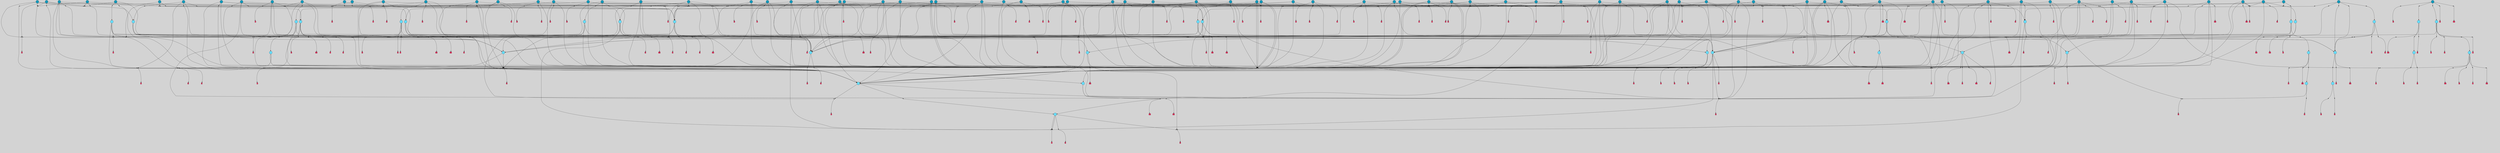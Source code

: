 // File exported with GEGELATI v1.3.1
// On the 2024-04-08 17:49:54
// With the File::TPGGraphDotExporter
digraph{
	graph[pad = "0.212, 0.055" bgcolor = lightgray]
	node[shape=circle style = filled label = ""]
		T3 [fillcolor="#66ddff"]
		T7 [fillcolor="#66ddff"]
		T9 [fillcolor="#66ddff"]
		T11 [fillcolor="#66ddff"]
		T54 [fillcolor="#66ddff"]
		T59 [fillcolor="#66ddff"]
		T82 [fillcolor="#66ddff"]
		T95 [fillcolor="#66ddff"]
		T176 [fillcolor="#66ddff"]
		T255 [fillcolor="#66ddff"]
		T267 [fillcolor="#66ddff"]
		T274 [fillcolor="#66ddff"]
		T300 [fillcolor="#66ddff"]
		T318 [fillcolor="#66ddff"]
		T319 [fillcolor="#66ddff"]
		T320 [fillcolor="#66ddff"]
		T321 [fillcolor="#66ddff"]
		T322 [fillcolor="#66ddff"]
		T323 [fillcolor="#1199bb"]
		T344 [fillcolor="#1199bb"]
		T383 [fillcolor="#66ddff"]
		T391 [fillcolor="#1199bb"]
		T429 [fillcolor="#1199bb"]
		T430 [fillcolor="#1199bb"]
		T437 [fillcolor="#1199bb"]
		T440 [fillcolor="#1199bb"]
		T451 [fillcolor="#66ddff"]
		T497 [fillcolor="#1199bb"]
		T526 [fillcolor="#1199bb"]
		T537 [fillcolor="#1199bb"]
		T569 [fillcolor="#66ddff"]
		T588 [fillcolor="#1199bb"]
		T592 [fillcolor="#1199bb"]
		T601 [fillcolor="#66ddff"]
		T617 [fillcolor="#66ddff"]
		T622 [fillcolor="#1199bb"]
		T628 [fillcolor="#1199bb"]
		T630 [fillcolor="#66ddff"]
		T640 [fillcolor="#1199bb"]
		T645 [fillcolor="#1199bb"]
		T648 [fillcolor="#1199bb"]
		T656 [fillcolor="#1199bb"]
		T657 [fillcolor="#1199bb"]
		T660 [fillcolor="#1199bb"]
		T664 [fillcolor="#1199bb"]
		T665 [fillcolor="#66ddff"]
		T666 [fillcolor="#66ddff"]
		T667 [fillcolor="#66ddff"]
		T668 [fillcolor="#66ddff"]
		T669 [fillcolor="#1199bb"]
		T670 [fillcolor="#1199bb"]
		T671 [fillcolor="#1199bb"]
		T674 [fillcolor="#1199bb"]
		T675 [fillcolor="#1199bb"]
		T676 [fillcolor="#1199bb"]
		T677 [fillcolor="#1199bb"]
		T678 [fillcolor="#1199bb"]
		T680 [fillcolor="#1199bb"]
		T682 [fillcolor="#1199bb"]
		T684 [fillcolor="#1199bb"]
		T689 [fillcolor="#1199bb"]
		T697 [fillcolor="#1199bb"]
		T699 [fillcolor="#1199bb"]
		T703 [fillcolor="#1199bb"]
		T706 [fillcolor="#66ddff"]
		T708 [fillcolor="#1199bb"]
		T710 [fillcolor="#1199bb"]
		T716 [fillcolor="#1199bb"]
		T717 [fillcolor="#1199bb"]
		T719 [fillcolor="#1199bb"]
		T720 [fillcolor="#1199bb"]
		T721 [fillcolor="#1199bb"]
		T722 [fillcolor="#1199bb"]
		T723 [fillcolor="#1199bb"]
		T724 [fillcolor="#1199bb"]
		T725 [fillcolor="#66ddff"]
		T726 [fillcolor="#66ddff"]
		T727 [fillcolor="#66ddff"]
		T728 [fillcolor="#66ddff"]
		T729 [fillcolor="#1199bb"]
		T730 [fillcolor="#66ddff"]
		T731 [fillcolor="#66ddff"]
		T732 [fillcolor="#66ddff"]
		T734 [fillcolor="#1199bb"]
		T735 [fillcolor="#1199bb"]
		T737 [fillcolor="#1199bb"]
		T738 [fillcolor="#1199bb"]
		T742 [fillcolor="#1199bb"]
		T743 [fillcolor="#1199bb"]
		T744 [fillcolor="#1199bb"]
		T745 [fillcolor="#1199bb"]
		T746 [fillcolor="#1199bb"]
		T747 [fillcolor="#1199bb"]
		T748 [fillcolor="#1199bb"]
		T749 [fillcolor="#1199bb"]
		T750 [fillcolor="#1199bb"]
		T751 [fillcolor="#1199bb"]
		T752 [fillcolor="#1199bb"]
		T753 [fillcolor="#1199bb"]
		T754 [fillcolor="#1199bb"]
		T757 [fillcolor="#1199bb"]
		T759 [fillcolor="#1199bb"]
		T760 [fillcolor="#1199bb"]
		T761 [fillcolor="#1199bb"]
		T762 [fillcolor="#1199bb"]
		T763 [fillcolor="#1199bb"]
		T764 [fillcolor="#1199bb"]
		T765 [fillcolor="#1199bb"]
		T766 [fillcolor="#1199bb"]
		T767 [fillcolor="#1199bb"]
		T768 [fillcolor="#1199bb"]
		T769 [fillcolor="#1199bb"]
		T770 [fillcolor="#1199bb"]
		T771 [fillcolor="#1199bb"]
		T772 [fillcolor="#1199bb"]
		T774 [fillcolor="#1199bb"]
		T776 [fillcolor="#1199bb"]
		T777 [fillcolor="#1199bb"]
		P9522 [fillcolor="#cccccc" shape=point] //6|
		I9522 [shape=box style=invis label="6|1&2|6#1|7&#92;n10|7&2|0#1|5&#92;n9|4&0|1#2|2&#92;n8|6&0|0#1|0&#92;n"]
		P9522 -> I9522[style=invis]
		A6891 [fillcolor="#ff3366" shape=box margin=0.03 width=0 height=0 label="3"]
		T3 -> P9522 -> A6891
		P9523 [fillcolor="#cccccc" shape=point] //3|
		I9523 [shape=box style=invis label="7|6&2|4#0|2&#92;n10|3&2|7#1|4&#92;n11|6&0|4#0|1&#92;n7|1&0|0#2|6&#92;n7|6&0|3#2|6&#92;n4|0&2|6#0|1&#92;n4|4&2|5#0|2&#92;n4|6&0|4#2|7&#92;n10|0&2|3#1|5&#92;n2|6&0|5#0|2&#92;n1|0&2|3#0|7&#92;n1|6&2|0#0|5&#92;n6|2&0|1#0|7&#92;n9|2&0|3#2|7&#92;n5|3&0|6#0|6&#92;n1|7&2|5#2|3&#92;n8|1&2|7#0|6&#92;n1|0&2|5#2|1&#92;n7|1&2|2#2|5&#92;n7|4&2|6#0|3&#92;n"]
		P9523 -> I9523[style=invis]
		A6892 [fillcolor="#ff3366" shape=box margin=0.03 width=0 height=0 label="4"]
		T3 -> P9523 -> A6892
		P9524 [fillcolor="#cccccc" shape=point] //-3|
		I9524 [shape=box style=invis label="1|6&2|7#0|7&#92;n10|2&0|7#1|3&#92;n9|6&2|7#2|2&#92;n5|3&0|7#0|7&#92;n1|6&2|3#0|0&#92;n2|3&2|3#2|2&#92;n5|1&2|6#0|6&#92;n"]
		P9524 -> I9524[style=invis]
		A6893 [fillcolor="#ff3366" shape=box margin=0.03 width=0 height=0 label="7"]
		T7 -> P9524 -> A6893
		P9525 [fillcolor="#cccccc" shape=point] //5|
		I9525 [shape=box style=invis label="0|5&2|3#0|1&#92;n0|6&2|1#2|4&#92;n6|2&2|6#0|7&#92;n7|4&0|3#0|1&#92;n5|4&0|7#1|6&#92;n9|1&0|5#2|2&#92;n6|3&2|3#1|7&#92;n11|7&2|4#1|6&#92;n2|5&0|1#0|0&#92;n4|7&0|0#0|2&#92;n6|2&0|6#0|0&#92;n2|1&2|6#2|4&#92;n10|0&2|0#1|0&#92;n6|6&2|4#0|6&#92;n"]
		P9525 -> I9525[style=invis]
		A6894 [fillcolor="#ff3366" shape=box margin=0.03 width=0 height=0 label="8"]
		T7 -> P9525 -> A6894
		P9526 [fillcolor="#cccccc" shape=point] //-6|
		I9526 [shape=box style=invis label="11|1&0|7#2|0&#92;n10|4&0|1#1|0&#92;n4|3&2|4#2|1&#92;n0|5&2|0#0|0&#92;n6|1&0|0#0|3&#92;n8|2&2|0#0|4&#92;n11|4&2|0#1|6&#92;n7|0&2|6#2|3&#92;n5|3&2|6#2|0&#92;n2|0&2|0#0|4&#92;n"]
		P9526 -> I9526[style=invis]
		A6895 [fillcolor="#ff3366" shape=box margin=0.03 width=0 height=0 label="9"]
		T9 -> P9526 -> A6895
		P9527 [fillcolor="#cccccc" shape=point] //2|
		I9527 [shape=box style=invis label="6|3&2|7#1|4&#92;n8|6&0|0#2|5&#92;n2|1&0|2#0|3&#92;n8|7&0|6#0|4&#92;n2|1&2|0#0|1&#92;n0|0&2|2#2|3&#92;n6|6&0|7#2|1&#92;n6|1&0|7#2|6&#92;n5|4&2|7#0|4&#92;n0|3&0|4#2|0&#92;n11|0&2|0#2|5&#92;n4|5&2|5#2|4&#92;n5|7&0|6#0|4&#92;n9|7&2|5#0|3&#92;n5|4&2|1#0|3&#92;n5|3&0|1#1|7&#92;n0|4&0|3#2|5&#92;n"]
		P9527 -> I9527[style=invis]
		A6896 [fillcolor="#ff3366" shape=box margin=0.03 width=0 height=0 label="10"]
		T9 -> P9527 -> A6896
		P9528 [fillcolor="#cccccc" shape=point] //6|
		I9528 [shape=box style=invis label="3|0&2|7#2|2&#92;n3|2&0|4#2|5&#92;n5|1&0|2#1|0&#92;n8|7&0|1#2|0&#92;n8|5&0|3#0|6&#92;n0|2&0|2#2|3&#92;n1|5&2|5#0|5&#92;n5|6&0|6#0|7&#92;n6|7&0|0#2|6&#92;n1|2&2|3#0|0&#92;n7|7&2|3#0|4&#92;n0|7&2|7#0|6&#92;n1|0&2|2#2|7&#92;n4|4&0|1#0|0&#92;n"]
		P9528 -> I9528[style=invis]
		A6897 [fillcolor="#ff3366" shape=box margin=0.03 width=0 height=0 label="11"]
		T11 -> P9528 -> A6897
		P9529 [fillcolor="#cccccc" shape=point] //-4|
		I9529 [shape=box style=invis label="4|1&0|4#2|6&#92;n1|2&2|2#2|0&#92;n1|2&2|0#0|6&#92;n8|4&2|3#2|5&#92;n5|5&2|1#1|0&#92;n"]
		P9529 -> I9529[style=invis]
		A6898 [fillcolor="#ff3366" shape=box margin=0.03 width=0 height=0 label="12"]
		T11 -> P9529 -> A6898
		P9530 [fillcolor="#cccccc" shape=point] //8|
		I9530 [shape=box style=invis label="9|0&0|1#2|0&#92;n10|1&2|5#1|4&#92;n8|2&2|6#0|4&#92;n2|4&2|5#2|3&#92;n4|2&2|2#0|2&#92;n7|5&0|2#0|0&#92;n8|2&2|1#1|3&#92;n8|7&0|7#2|1&#92;n1|1&0|0#0|7&#92;n5|6&2|5#1|0&#92;n6|6&2|5#0|0&#92;n11|4&0|3#2|6&#92;n4|2&2|4#0|7&#92;n5|6&0|1#2|0&#92;n11|3&0|2#0|7&#92;n"]
		P9530 -> I9530[style=invis]
		A6899 [fillcolor="#ff3366" shape=box margin=0.03 width=0 height=0 label="6"]
		T54 -> P9530 -> A6899
		P9531 [fillcolor="#cccccc" shape=point] //5|
		I9531 [shape=box style=invis label="3|0&2|0#0|1&#92;n3|0&0|7#0|1&#92;n5|3&0|2#2|6&#92;n4|4&2|4#2|6&#92;n11|2&0|7#1|6&#92;n2|7&2|2#2|5&#92;n9|3&2|6#2|7&#92;n7|7&0|0#0|4&#92;n6|1&2|4#2|3&#92;n5|4&2|0#1|6&#92;n1|3&0|7#0|4&#92;n"]
		P9531 -> I9531[style=invis]
		A6900 [fillcolor="#ff3366" shape=box margin=0.03 width=0 height=0 label="7"]
		T54 -> P9531 -> A6900
		P9532 [fillcolor="#cccccc" shape=point] //-10|
		I9532 [shape=box style=invis label="3|6&0|0#0|4&#92;n4|1&2|4#0|1&#92;n5|1&0|1#0|4&#92;n5|5&2|6#0|5&#92;n6|5&0|6#0|3&#92;n11|1&2|0#0|1&#92;n0|7&2|0#0|3&#92;n1|2&0|6#0|1&#92;n8|0&0|4#2|0&#92;n0|4&0|7#2|7&#92;n7|0&2|7#1|3&#92;n3|1&0|5#2|5&#92;n5|1&0|4#0|3&#92;n2|2&0|2#0|0&#92;n8|3&0|1#0|7&#92;n3|0&0|3#0|5&#92;n7|2&0|5#2|0&#92;n6|3&2|7#1|5&#92;n4|7&2|7#2|1&#92;n"]
		P9532 -> I9532[style=invis]
		A6901 [fillcolor="#ff3366" shape=box margin=0.03 width=0 height=0 label="14"]
		T54 -> P9532 -> A6901
		T54 -> P9525
		P9533 [fillcolor="#cccccc" shape=point] //8|
		I9533 [shape=box style=invis label="9|0&0|1#2|0&#92;n10|1&2|5#1|4&#92;n8|2&2|6#0|4&#92;n4|5&0|3#0|1&#92;n2|4&2|5#2|3&#92;n4|2&2|2#0|2&#92;n7|5&0|2#0|0&#92;n8|2&2|1#1|3&#92;n8|7&0|7#2|1&#92;n1|1&0|0#0|7&#92;n5|6&2|5#1|0&#92;n6|3&2|5#0|0&#92;n11|4&0|3#2|6&#92;n1|2&2|4#0|7&#92;n5|6&0|1#2|0&#92;n11|3&0|2#0|7&#92;n"]
		P9533 -> I9533[style=invis]
		A6902 [fillcolor="#ff3366" shape=box margin=0.03 width=0 height=0 label="6"]
		T59 -> P9533 -> A6902
		T59 -> P9531
		T59 -> P9526
		T59 -> P9531
		P9534 [fillcolor="#cccccc" shape=point] //6|
		I9534 [shape=box style=invis label="7|0&2|5#1|2&#92;n10|6&2|1#1|3&#92;n7|5&0|2#0|7&#92;n10|7&0|1#1|5&#92;n4|6&2|5#0|5&#92;n4|4&0|7#2|7&#92;n"]
		P9534 -> I9534[style=invis]
		A6903 [fillcolor="#ff3366" shape=box margin=0.03 width=0 height=0 label="7"]
		T82 -> P9534 -> A6903
		P9535 [fillcolor="#cccccc" shape=point] //6|
		I9535 [shape=box style=invis label="0|5&2|3#0|1&#92;n0|6&2|1#2|4&#92;n9|1&0|5#2|2&#92;n7|4&0|3#0|1&#92;n5|4&0|7#1|6&#92;n2|5&0|1#0|0&#92;n6|3&2|3#1|7&#92;n11|7&2|4#1|6&#92;n6|2&2|6#0|1&#92;n4|7&0|0#0|2&#92;n6|2&0|6#0|0&#92;n9|1&2|6#2|4&#92;n10|0&2|0#1|0&#92;n6|6&2|4#0|6&#92;n"]
		P9535 -> I9535[style=invis]
		A6904 [fillcolor="#ff3366" shape=box margin=0.03 width=0 height=0 label="8"]
		T82 -> P9535 -> A6904
		T82 -> P9526
		P9536 [fillcolor="#cccccc" shape=point] //4|
		I9536 [shape=box style=invis label="4|3&0|6#0|3&#92;n5|7&2|3#2|2&#92;n5|6&0|7#1|2&#92;n1|4&2|6#0|3&#92;n8|4&2|1#2|5&#92;n9|5&2|4#1|4&#92;n2|4&0|5#0|7&#92;n10|0&0|6#1|3&#92;n3|0&0|6#0|2&#92;n2|7&2|7#2|6&#92;n5|2&0|5#1|5&#92;n10|4&2|5#1|7&#92;n4|0&0|4#2|4&#92;n11|1&0|4#2|6&#92;n10|6&2|0#1|4&#92;n9|7&0|3#1|4&#92;n4|5&2|7#0|6&#92;n11|5&2|6#2|3&#92;n0|3&0|5#0|1&#92;n"]
		P9536 -> I9536[style=invis]
		A6905 [fillcolor="#ff3366" shape=box margin=0.03 width=0 height=0 label="13"]
		T95 -> P9536 -> A6905
		P9537 [fillcolor="#cccccc" shape=point] //8|
		I9537 [shape=box style=invis label="9|7&0|5#2|5&#92;n3|3&2|3#0|2&#92;n9|5&2|2#1|0&#92;n2|3&0|6#0|3&#92;n4|4&2|5#2|7&#92;n11|3&2|0#1|5&#92;n6|6&2|1#2|2&#92;n4|6&0|1#2|2&#92;n2|5&2|7#2|2&#92;n7|7&2|2#2|3&#92;n6|5&0|3#2|6&#92;n6|7&0|6#0|2&#92;n"]
		P9537 -> I9537[style=invis]
		A6906 [fillcolor="#ff3366" shape=box margin=0.03 width=0 height=0 label="14"]
		T95 -> P9537 -> A6906
		P9538 [fillcolor="#cccccc" shape=point] //2|
		I9538 [shape=box style=invis label="4|1&0|4#2|6&#92;n5|5&2|1#1|0&#92;n1|0&2|0#0|6&#92;n8|4&2|3#2|5&#92;n"]
		P9538 -> I9538[style=invis]
		T95 -> P9538 -> T11
		P9539 [fillcolor="#cccccc" shape=point] //-9|
		I9539 [shape=box style=invis label="2|0&2|0#2|1&#92;n4|4&2|4#2|6&#92;n9|1&0|3#1|7&#92;n5|3&0|2#2|6&#92;n2|7&2|2#2|5&#92;n5|4&2|0#1|6&#92;n3|0&0|7#0|1&#92;n1|3&0|7#0|4&#92;n11|6&2|2#0|7&#92;n7|7&0|0#0|4&#92;n11|0&0|7#1|6&#92;n9|3&2|6#2|7&#92;n"]
		P9539 -> I9539[style=invis]
		A6907 [fillcolor="#ff3366" shape=box margin=0.03 width=0 height=0 label="7"]
		T95 -> P9539 -> A6907
		P9540 [fillcolor="#cccccc" shape=point] //-8|
		I9540 [shape=box style=invis label="7|5&0|4#2|4&#92;n"]
		P9540 -> I9540[style=invis]
		A6908 [fillcolor="#ff3366" shape=box margin=0.03 width=0 height=0 label="3"]
		T95 -> P9540 -> A6908
		P9541 [fillcolor="#cccccc" shape=point] //3|
		I9541 [shape=box style=invis label="4|7&0|7#2|7&#92;n11|5&2|6#0|2&#92;n5|5&2|6#2|0&#92;n3|2&0|6#0|3&#92;n10|2&2|5#1|5&#92;n9|4&2|3#1|5&#92;n2|5&2|7#2|4&#92;n11|3&2|5#1|0&#92;n7|0&0|7#2|1&#92;n1|2&0|5#0|1&#92;n"]
		P9541 -> I9541[style=invis]
		A6909 [fillcolor="#ff3366" shape=box margin=0.03 width=0 height=0 label="5"]
		T176 -> P9541 -> A6909
		P9542 [fillcolor="#cccccc" shape=point] //2|
		I9542 [shape=box style=invis label="7|1&0|6#0|1&#92;n5|2&2|5#1|6&#92;n10|1&2|1#1|1&#92;n4|7&0|4#2|2&#92;n11|7&0|4#2|7&#92;n5|0&0|5#1|7&#92;n8|2&0|5#2|4&#92;n10|0&2|6#1|6&#92;n5|1&0|1#2|3&#92;n1|6&2|0#0|1&#92;n9|6&2|2#1|4&#92;n3|4&2|3#0|0&#92;n10|1&0|1#1|0&#92;n2|2&0|1#2|1&#92;n3|1&2|7#0|3&#92;n"]
		P9542 -> I9542[style=invis]
		A6910 [fillcolor="#ff3366" shape=box margin=0.03 width=0 height=0 label="10"]
		T176 -> P9542 -> A6910
		P9543 [fillcolor="#cccccc" shape=point] //-1|
		I9543 [shape=box style=invis label="1|7&2|1#0|6&#92;n8|1&2|3#0|5&#92;n10|6&2|7#1|0&#92;n1|7&2|5#0|2&#92;n0|3&0|3#2|2&#92;n3|5&0|1#0|0&#92;n3|5&0|2#0|3&#92;n1|5&2|0#0|4&#92;n5|7&2|2#2|5&#92;n4|0&2|3#0|3&#92;n"]
		P9543 -> I9543[style=invis]
		T176 -> P9543 -> T3
		P9544 [fillcolor="#cccccc" shape=point] //-3|
		I9544 [shape=box style=invis label="6|3&2|4#1|4&#92;n5|3&0|1#1|7&#92;n2|1&0|2#2|3&#92;n8|7&0|6#0|4&#92;n2|1&2|0#0|1&#92;n0|0&2|2#2|3&#92;n6|1&0|7#2|6&#92;n5|7&0|2#0|4&#92;n0|3&0|4#2|0&#92;n11|0&2|0#2|5&#92;n6|0&2|0#1|4&#92;n8|6&0|2#2|5&#92;n5|4&2|1#0|3&#92;n9|7&2|5#0|3&#92;n5|4&2|7#0|4&#92;n"]
		P9544 -> I9544[style=invis]
		A6911 [fillcolor="#ff3366" shape=box margin=0.03 width=0 height=0 label="10"]
		T176 -> P9544 -> A6911
		P9545 [fillcolor="#cccccc" shape=point] //4|
		I9545 [shape=box style=invis label="7|1&0|6#0|1&#92;n5|2&2|5#1|6&#92;n10|1&2|1#1|1&#92;n9|6&2|2#1|4&#92;n4|7&0|4#2|2&#92;n9|6&0|4#1|1&#92;n10|0&2|6#1|6&#92;n5|1&0|1#2|3&#92;n1|6&2|0#0|1&#92;n8|2&0|5#2|4&#92;n3|4&2|3#0|0&#92;n10|1&0|5#1|0&#92;n2|2&0|1#2|1&#92;n3|1&2|7#0|3&#92;n"]
		P9545 -> I9545[style=invis]
		A6912 [fillcolor="#ff3366" shape=box margin=0.03 width=0 height=0 label="10"]
		T176 -> P9545 -> A6912
		T255 -> P9543
		P9546 [fillcolor="#cccccc" shape=point] //-9|
		I9546 [shape=box style=invis label="7|1&0|0#2|6&#92;n1|6&0|4#2|7&#92;n7|6&2|4#0|2&#92;n10|7&2|1#1|3&#92;n7|6&0|3#2|6&#92;n4|0&2|2#2|1&#92;n1|0&0|5#2|3&#92;n6|1&2|6#1|1&#92;n7|4&2|6#1|0&#92;n9|5&0|1#0|2&#92;n9|2&0|3#0|7&#92;n6|0&2|7#0|6&#92;n10|5&2|3#1|5&#92;n10|0&2|7#1|4&#92;n1|0&2|3#0|7&#92;n5|2&0|6#0|6&#92;n2|6&0|1#0|2&#92;n7|4&2|5#0|3&#92;n3|6&2|4#0|5&#92;n1|6&2|0#0|5&#92;n"]
		P9546 -> I9546[style=invis]
		A6913 [fillcolor="#ff3366" shape=box margin=0.03 width=0 height=0 label="4"]
		T255 -> P9546 -> A6913
		P9547 [fillcolor="#cccccc" shape=point] //7|
		I9547 [shape=box style=invis label="9|6&2|6#1|3&#92;n9|7&2|0#1|7&#92;n3|0&2|0#0|0&#92;n1|6&0|0#0|4&#92;n7|4&0|3#0|1&#92;n"]
		P9547 -> I9547[style=invis]
		A6914 [fillcolor="#ff3366" shape=box margin=0.03 width=0 height=0 label="12"]
		T255 -> P9547 -> A6914
		P9548 [fillcolor="#cccccc" shape=point] //-9|
		I9548 [shape=box style=invis label="11|5&0|0#2|6&#92;n8|5&2|3#2|1&#92;n7|1&0|6#1|3&#92;n11|4&0|2#0|1&#92;n9|0&2|7#1|6&#92;n10|1&0|3#1|6&#92;n0|3&0|4#2|5&#92;n5|7&2|3#1|6&#92;n2|0&2|1#0|7&#92;n"]
		P9548 -> I9548[style=invis]
		A6915 [fillcolor="#ff3366" shape=box margin=0.03 width=0 height=0 label="2"]
		T255 -> P9548 -> A6915
		P9549 [fillcolor="#cccccc" shape=point] //-7|
		I9549 [shape=box style=invis label="9|1&2|7#2|1&#92;n7|0&2|0#2|7&#92;n2|3&2|3#2|2&#92;n8|5&2|1#0|3&#92;n5|5&0|7#0|1&#92;n1|6&2|7#0|7&#92;n10|2&0|7#1|3&#92;n6|4&2|2#2|4&#92;n0|6&2|5#0|2&#92;n"]
		P9549 -> I9549[style=invis]
		A6916 [fillcolor="#ff3366" shape=box margin=0.03 width=0 height=0 label="7"]
		T255 -> P9549 -> A6916
		P9550 [fillcolor="#cccccc" shape=point] //-9|
		I9550 [shape=box style=invis label="4|7&2|6#0|5&#92;n11|3&0|2#2|6&#92;n10|2&2|4#1|6&#92;n3|0&2|6#2|7&#92;n4|3&0|5#0|7&#92;n2|3&0|7#0|7&#92;n10|6&0|7#1|5&#92;n10|1&2|2#1|1&#92;n1|7&0|3#2|6&#92;n"]
		P9550 -> I9550[style=invis]
		A6917 [fillcolor="#ff3366" shape=box margin=0.03 width=0 height=0 label="4"]
		T267 -> P9550 -> A6917
		T267 -> P9531
		P9551 [fillcolor="#cccccc" shape=point] //-10|
		I9551 [shape=box style=invis label="4|2&2|0#2|4&#92;n7|3&2|7#0|0&#92;n11|5&2|2#0|2&#92;n9|6&2|3#0|1&#92;n0|0&2|2#0|5&#92;n2|3&2|1#2|0&#92;n"]
		P9551 -> I9551[style=invis]
		A6918 [fillcolor="#ff3366" shape=box margin=0.03 width=0 height=0 label="2"]
		T267 -> P9551 -> A6918
		P9552 [fillcolor="#cccccc" shape=point] //-2|
		I9552 [shape=box style=invis label="5|2&2|0#2|4&#92;n9|1&2|3#0|1&#92;n3|6&2|5#2|7&#92;n7|0&2|1#0|4&#92;n1|2&0|3#0|5&#92;n7|3&2|7#0|0&#92;n"]
		P9552 -> I9552[style=invis]
		A6919 [fillcolor="#ff3366" shape=box margin=0.03 width=0 height=0 label="2"]
		T267 -> P9552 -> A6919
		P9553 [fillcolor="#cccccc" shape=point] //-9|
		I9553 [shape=box style=invis label="4|1&0|4#2|6&#92;n11|0&2|0#0|6&#92;n8|4&2|3#2|5&#92;n6|0&0|3#0|1&#92;n"]
		P9553 -> I9553[style=invis]
		T267 -> P9553 -> T11
		T274 -> P9543
		P9554 [fillcolor="#cccccc" shape=point] //-2|
		I9554 [shape=box style=invis label="7|1&0|0#2|6&#92;n5|2&0|6#0|6&#92;n7|6&2|4#0|2&#92;n10|7&2|1#1|3&#92;n7|6&0|3#2|6&#92;n4|0&2|2#2|1&#92;n1|0&0|5#2|3&#92;n6|1&2|6#1|1&#92;n7|4&2|6#1|0&#92;n7|4&2|5#0|3&#92;n9|2&0|3#0|7&#92;n6|0&2|7#0|7&#92;n10|5&2|3#1|5&#92;n10|0&2|7#1|4&#92;n1|0&2|3#0|7&#92;n1|6&0|1#2|7&#92;n2|6&0|1#0|2&#92;n9|5&0|1#0|2&#92;n3|6&2|4#0|5&#92;n1|6&2|0#0|5&#92;n"]
		P9554 -> I9554[style=invis]
		A6920 [fillcolor="#ff3366" shape=box margin=0.03 width=0 height=0 label="4"]
		T274 -> P9554 -> A6920
		T274 -> P9549
		P9555 [fillcolor="#cccccc" shape=point] //9|
		I9555 [shape=box style=invis label="2|3&0|1#0|2&#92;n1|6&0|2#2|7&#92;n6|0&2|7#0|6&#92;n10|7&2|1#1|3&#92;n7|4&2|6#1|0&#92;n1|1&0|5#2|3&#92;n4|0&2|2#2|1&#92;n6|1&2|6#1|1&#92;n7|6&0|3#2|6&#92;n9|5&0|1#0|2&#92;n9|2&0|3#0|7&#92;n7|6&0|4#0|2&#92;n10|5&2|3#1|5&#92;n10|0&2|7#1|4&#92;n1|0&2|3#0|7&#92;n5|2&0|6#0|6&#92;n7|1&0|0#2|6&#92;n7|4&2|5#0|3&#92;n3|6&2|4#0|5&#92;n1|6&2|0#0|5&#92;n"]
		P9555 -> I9555[style=invis]
		A6921 [fillcolor="#ff3366" shape=box margin=0.03 width=0 height=0 label="4"]
		T274 -> P9555 -> A6921
		P9556 [fillcolor="#cccccc" shape=point] //-2|
		I9556 [shape=box style=invis label="8|4&2|1#2|5&#92;n4|1&2|7#2|1&#92;n5|7&2|3#2|2&#92;n10|4&2|5#1|7&#92;n10|0&2|6#1|3&#92;n4|5&2|7#0|6&#92;n9|5&2|4#0|4&#92;n2|4&0|5#0|7&#92;n11|1&2|4#2|6&#92;n1|4&2|6#0|3&#92;n2|7&2|7#2|6&#92;n3|0&0|6#0|2&#92;n4|0&0|4#2|4&#92;n4|4&2|6#0|7&#92;n10|6&2|0#1|4&#92;n9|7&0|3#1|4&#92;n5|6&0|7#1|2&#92;n11|5&2|6#0|3&#92;n0|3&0|5#0|1&#92;n"]
		P9556 -> I9556[style=invis]
		T274 -> P9556 -> T9
		P9557 [fillcolor="#cccccc" shape=point] //-2|
		I9557 [shape=box style=invis label="8|4&2|1#2|5&#92;n5|7&2|3#1|2&#92;n10|4&2|5#1|7&#92;n10|0&2|6#1|3&#92;n11|1&2|4#2|6&#92;n9|5&2|4#0|4&#92;n2|4&0|5#0|7&#92;n4|5&2|7#0|6&#92;n1|4&2|6#0|3&#92;n2|7&2|7#2|6&#92;n3|0&0|6#0|2&#92;n0|7&0|5#0|1&#92;n0|4&2|1#0|0&#92;n4|4&2|6#0|7&#92;n7|2&2|6#2|6&#92;n11|5&2|6#0|3&#92;n9|7&0|3#1|4&#92;n5|6&0|7#1|2&#92;n10|6&2|0#1|4&#92;n4|0&0|4#2|4&#92;n"]
		P9557 -> I9557[style=invis]
		T300 -> P9557 -> T59
		P9558 [fillcolor="#cccccc" shape=point] //10|
		I9558 [shape=box style=invis label="2|6&2|4#0|0&#92;n1|7&2|3#0|6&#92;n3|5&2|2#0|3&#92;n10|3&0|4#1|4&#92;n7|1&0|4#2|6&#92;n10|2&0|3#1|7&#92;n9|5&2|0#0|4&#92;n4|0&0|3#2|7&#92;n11|4&2|6#1|2&#92;n5|4&2|7#0|2&#92;n4|5&2|7#2|1&#92;n6|5&0|7#2|1&#92;n5|3&2|3#1|6&#92;n10|7&2|0#1|2&#92;n"]
		P9558 -> I9558[style=invis]
		A6922 [fillcolor="#ff3366" shape=box margin=0.03 width=0 height=0 label="5"]
		T300 -> P9558 -> A6922
		T300 -> P9550
		P9559 [fillcolor="#cccccc" shape=point] //-4|
		I9559 [shape=box style=invis label="4|1&0|4#2|6&#92;n1|2&2|2#2|0&#92;n1|2&2|0#0|6&#92;n8|4&2|3#2|5&#92;n5|5&2|1#1|0&#92;n"]
		P9559 -> I9559[style=invis]
		A6923 [fillcolor="#ff3366" shape=box margin=0.03 width=0 height=0 label="12"]
		T321 -> P9559 -> A6923
		P9560 [fillcolor="#cccccc" shape=point] //6|
		I9560 [shape=box style=invis label="3|0&2|7#2|2&#92;n3|2&0|4#2|5&#92;n5|1&0|2#1|0&#92;n8|7&0|1#2|0&#92;n8|5&0|3#0|6&#92;n0|2&0|2#2|3&#92;n1|5&2|5#0|5&#92;n5|6&0|6#0|7&#92;n6|7&0|0#2|6&#92;n1|2&2|3#0|0&#92;n7|7&2|3#0|4&#92;n0|7&2|7#0|6&#92;n1|0&2|2#2|7&#92;n4|4&0|1#0|0&#92;n"]
		P9560 -> I9560[style=invis]
		A6924 [fillcolor="#ff3366" shape=box margin=0.03 width=0 height=0 label="11"]
		T321 -> P9560 -> A6924
		P9561 [fillcolor="#cccccc" shape=point] //2|
		I9561 [shape=box style=invis label="4|1&0|4#2|6&#92;n5|5&2|1#1|0&#92;n1|0&2|0#0|6&#92;n8|4&2|3#2|5&#92;n"]
		P9561 -> I9561[style=invis]
		T323 -> P9561 -> T321
		P9562 [fillcolor="#cccccc" shape=point] //-3|
		I9562 [shape=box style=invis label="8|1&2|3#0|5&#92;n0|6&0|5#0|5&#92;n3|7&2|1#0|6&#92;n3|5&0|1#0|0&#92;n9|5&2|0#0|4&#92;n3|5&0|2#0|3&#92;n10|6&2|4#1|0&#92;n9|4&2|7#2|6&#92;n1|7&2|5#2|2&#92;n"]
		P9562 -> I9562[style=invis]
		A6925 [fillcolor="#ff3366" shape=box margin=0.03 width=0 height=0 label="5"]
		T318 -> P9562 -> A6925
		P9563 [fillcolor="#cccccc" shape=point] //0|
		I9563 [shape=box style=invis label="2|5&0|1#0|6&#92;n6|1&2|2#2|7&#92;n8|0&0|3#1|4&#92;n4|3&2|5#2|4&#92;n8|1&2|4#0|0&#92;n6|6&0|1#2|6&#92;n11|7&2|4#2|5&#92;n6|2&2|4#0|2&#92;n8|5&2|4#2|4&#92;n2|1&2|1#2|2&#92;n2|7&2|5#2|6&#92;n9|7&0|5#0|4&#92;n1|2&0|5#2|6&#92;n4|2&2|3#2|7&#92;n3|3&2|1#0|2&#92;n"]
		P9563 -> I9563[style=invis]
		A6926 [fillcolor="#ff3366" shape=box margin=0.03 width=0 height=0 label="5"]
		T318 -> P9563 -> A6926
		P9564 [fillcolor="#cccccc" shape=point] //-2|
		I9564 [shape=box style=invis label="11|7&2|0#1|7&#92;n4|3&0|1#2|5&#92;n0|4&2|4#2|7&#92;n1|6&0|0#0|4&#92;n4|0&0|0#0|5&#92;n0|6&2|3#2|0&#92;n9|6&2|5#1|3&#92;n0|7&2|1#2|5&#92;n4|4&0|5#0|1&#92;n10|4&0|0#1|0&#92;n"]
		P9564 -> I9564[style=invis]
		A6927 [fillcolor="#ff3366" shape=box margin=0.03 width=0 height=0 label="12"]
		T323 -> P9564 -> A6927
		P9565 [fillcolor="#cccccc" shape=point] //5|
		I9565 [shape=box style=invis label="8|1&2|6#0|6&#92;n3|0&0|7#0|1&#92;n11|3&0|2#2|6&#92;n4|4&2|4#2|6&#92;n11|2&0|7#1|6&#92;n2|7&2|2#2|5&#92;n7|7&0|0#0|4&#92;n6|1&2|4#2|3&#92;n5|4&2|0#1|6&#92;n3|0&2|0#0|1&#92;n1|3&0|7#0|4&#92;n"]
		P9565 -> I9565[style=invis]
		A6928 [fillcolor="#ff3366" shape=box margin=0.03 width=0 height=0 label="7"]
		T319 -> P9565 -> A6928
		P9566 [fillcolor="#cccccc" shape=point] //7|
		I9566 [shape=box style=invis label="7|0&2|1#2|0&#92;n9|7&2|1#1|7&#92;n8|2&0|1#1|0&#92;n6|6&0|2#1|1&#92;n2|2&0|5#0|0&#92;n5|7&0|0#2|1&#92;n5|1&2|5#1|5&#92;n4|7&2|4#2|3&#92;n10|5&2|2#1|5&#92;n1|3&2|2#2|0&#92;n10|2&2|6#1|5&#92;n"]
		P9566 -> I9566[style=invis]
		A6929 [fillcolor="#ff3366" shape=box margin=0.03 width=0 height=0 label="1"]
		T319 -> P9566 -> A6929
		P9567 [fillcolor="#cccccc" shape=point] //-2|
		I9567 [shape=box style=invis label="4|1&0|4#0|3&#92;n4|2&0|5#2|0&#92;n5|5&2|6#0|5&#92;n1|4&0|1#0|2&#92;n6|3&2|7#1|5&#92;n0|4&2|0#0|3&#92;n8|5&2|5#1|2&#92;n10|7&2|7#1|1&#92;n3|4&0|0#2|1&#92;n3|6&2|5#2|5&#92;n8|3&0|1#0|7&#92;n10|0&2|7#1|3&#92;n4|1&2|4#0|1&#92;n9|3&2|0#0|4&#92;n3|6&2|0#0|4&#92;n1|2&0|6#2|1&#92;n4|0&2|1#2|2&#92;n"]
		P9567 -> I9567[style=invis]
		A6930 [fillcolor="#ff3366" shape=box margin=0.03 width=0 height=0 label="14"]
		T320 -> P9567 -> A6930
		P9568 [fillcolor="#cccccc" shape=point] //-3|
		I9568 [shape=box style=invis label="3|7&0|0#0|2&#92;n11|5&0|1#1|1&#92;n4|1&0|6#2|6&#92;n4|0&0|1#0|5&#92;n"]
		P9568 -> I9568[style=invis]
		T319 -> P9568 -> T320
		P9569 [fillcolor="#cccccc" shape=point] //-3|
		I9569 [shape=box style=invis label="1|6&2|7#0|7&#92;n10|2&0|7#1|3&#92;n9|6&2|7#2|2&#92;n5|3&0|7#0|7&#92;n1|6&2|3#0|0&#92;n2|3&2|3#2|2&#92;n5|1&2|6#0|6&#92;n"]
		P9569 -> I9569[style=invis]
		A6931 [fillcolor="#ff3366" shape=box margin=0.03 width=0 height=0 label="7"]
		T322 -> P9569 -> A6931
		P9570 [fillcolor="#cccccc" shape=point] //-3|
		I9570 [shape=box style=invis label="7|2&2|4#0|2&#92;n4|1&2|6#0|1&#92;n11|6&0|4#0|1&#92;n7|1&0|0#2|6&#92;n6|2&0|1#0|7&#92;n10|3&2|7#1|4&#92;n3|5&2|3#0|1&#92;n4|4&2|5#0|2&#92;n4|6&0|4#2|7&#92;n2|5&0|5#0|2&#92;n10|0&2|3#1|4&#92;n0|1&2|7#0|6&#92;n7|6&0|3#2|6&#92;n1|3&0|6#2|0&#92;n5|3&0|6#0|6&#92;n1|4&2|5#2|3&#92;n1|6&2|0#0|5&#92;n9|2&0|3#2|7&#92;n7|1&2|2#2|5&#92;n"]
		P9570 -> I9570[style=invis]
		T323 -> P9570 -> T319
		P9571 [fillcolor="#cccccc" shape=point] //1|
		I9571 [shape=box style=invis label="5|1&0|6#2|7&#92;n2|4&0|4#2|2&#92;n0|6&0|5#0|4&#92;n10|6&2|5#1|6&#92;n9|3&0|1#1|7&#92;n10|3&2|2#1|0&#92;n5|0&0|0#2|1&#92;n11|3&2|3#1|5&#92;n10|3&0|1#1|0&#92;n2|4&0|1#0|1&#92;n0|2&0|3#2|4&#92;n9|2&2|1#2|5&#92;n11|7&2|6#2|6&#92;n"]
		P9571 -> I9571[style=invis]
		T320 -> P9571 -> T322
		P9572 [fillcolor="#cccccc" shape=point] //5|
		I9572 [shape=box style=invis label="0|5&2|3#0|1&#92;n0|6&2|1#2|4&#92;n6|2&2|6#0|7&#92;n7|4&0|3#0|1&#92;n5|4&0|7#1|6&#92;n9|1&0|5#2|2&#92;n6|3&2|3#1|7&#92;n11|7&2|4#1|6&#92;n2|5&0|1#0|0&#92;n4|7&0|0#0|2&#92;n6|2&0|6#0|0&#92;n2|1&2|6#2|4&#92;n10|0&2|0#1|0&#92;n6|6&2|4#0|6&#92;n"]
		P9572 -> I9572[style=invis]
		A6932 [fillcolor="#ff3366" shape=box margin=0.03 width=0 height=0 label="8"]
		T322 -> P9572 -> A6932
		P9573 [fillcolor="#cccccc" shape=point] //5|
		I9573 [shape=box style=invis label="3|0&2|0#0|1&#92;n3|0&0|7#0|1&#92;n5|3&0|2#2|6&#92;n4|4&2|4#2|6&#92;n11|2&0|7#1|6&#92;n2|7&2|2#2|5&#92;n9|3&2|6#2|7&#92;n7|7&0|0#0|4&#92;n6|1&2|4#2|3&#92;n5|4&2|0#1|6&#92;n1|3&0|7#0|4&#92;n"]
		P9573 -> I9573[style=invis]
		A6933 [fillcolor="#ff3366" shape=box margin=0.03 width=0 height=0 label="7"]
		T320 -> P9573 -> A6933
		P9574 [fillcolor="#cccccc" shape=point] //5|
		I9574 [shape=box style=invis label="10|4&2|6#1|2&#92;n8|4&0|1#1|0&#92;n0|4&2|6#0|0&#92;n8|4&2|5#2|1&#92;n7|5&2|5#1|0&#92;n3|6&0|6#2|2&#92;n1|7&0|7#0|5&#92;n2|0&0|7#2|4&#92;n9|4&2|6#2|7&#92;n2|6&2|2#0|0&#92;n11|7&2|7#0|7&#92;n5|5&0|0#0|1&#92;n10|1&0|0#1|0&#92;n7|3&0|1#2|5&#92;n9|2&2|7#1|5&#92;n9|0&2|5#1|2&#92;n1|6&2|4#2|2&#92;n3|3&2|2#0|7&#92;n1|6&2|0#0|0&#92;n6|4&2|6#1|0&#92;n"]
		P9574 -> I9574[style=invis]
		A6934 [fillcolor="#ff3366" shape=box margin=0.03 width=0 height=0 label="1"]
		T319 -> P9574 -> A6934
		P9575 [fillcolor="#cccccc" shape=point] //7|
		I9575 [shape=box style=invis label="6|1&2|6#2|7&#92;n7|0&2|4#2|3&#92;n3|3&0|7#0|6&#92;n5|4&0|2#2|4&#92;n8|5&2|6#2|7&#92;n0|0&2|3#0|3&#92;n5|4&2|4#2|6&#92;n"]
		P9575 -> I9575[style=invis]
		T319 -> P9575 -> T318
		P9576 [fillcolor="#cccccc" shape=point] //7|
		I9576 [shape=box style=invis label="0|2&2|4#2|6&#92;n5|3&0|6#0|1&#92;n4|7&2|6#0|5&#92;n7|6&0|7#0|5&#92;n10|7&2|2#1|1&#92;n"]
		P9576 -> I9576[style=invis]
		A6935 [fillcolor="#ff3366" shape=box margin=0.03 width=0 height=0 label="4"]
		T318 -> P9576 -> A6935
		P9577 [fillcolor="#cccccc" shape=point] //-2|
		I9577 [shape=box style=invis label="2|5&0|2#0|2&#92;n0|0&2|5#2|5&#92;n7|3&2|2#2|3&#92;n3|5&2|1#2|5&#92;n9|4&2|0#2|5&#92;n7|2&2|0#1|4&#92;n5|4&0|5#2|4&#92;n7|3&2|1#2|5&#92;n5|1&0|4#0|6&#92;n1|7&2|4#0|1&#92;n11|6&0|0#0|1&#92;n9|0&0|1#2|5&#92;n4|4&2|5#0|2&#92;n8|1&2|7#2|0&#92;n4|5&0|2#0|1&#92;n"]
		P9577 -> I9577[style=invis]
		A6936 [fillcolor="#ff3366" shape=box margin=0.03 width=0 height=0 label="4"]
		T344 -> P9577 -> A6936
		P9578 [fillcolor="#cccccc" shape=point] //-2|
		I9578 [shape=box style=invis label="2|4&0|3#2|2&#92;n11|7&2|3#2|6&#92;n3|4&2|7#0|1&#92;n7|1&2|0#0|0&#92;n10|3&0|5#1|5&#92;n10|2&0|7#1|7&#92;n0|2&0|3#2|6&#92;n9|3&0|7#2|1&#92;n4|1&0|5#2|4&#92;n8|5&2|3#2|0&#92;n10|7&0|4#1|7&#92;n0|1&2|4#0|3&#92;n11|7&2|7#2|3&#92;n3|3&0|2#2|7&#92;n8|0&0|4#0|1&#92;n6|4&2|5#2|3&#92;n7|6&0|4#1|6&#92;n7|3&2|0#0|6&#92;n"]
		P9578 -> I9578[style=invis]
		A6937 [fillcolor="#ff3366" shape=box margin=0.03 width=0 height=0 label="4"]
		T344 -> P9578 -> A6937
		P9579 [fillcolor="#cccccc" shape=point] //-2|
		I9579 [shape=box style=invis label="6|4&2|6#1|7&#92;n4|6&0|1#2|5&#92;n1|4&2|5#0|4&#92;n4|3&2|0#0|1&#92;n0|0&2|7#2|7&#92;n7|7&0|5#2|3&#92;n2|2&2|1#2|6&#92;n7|4&2|7#0|7&#92;n5|0&2|1#0|2&#92;n10|0&0|4#1|2&#92;n4|4&0|7#0|0&#92;n6|7&0|2#0|1&#92;n2|1&2|3#0|0&#92;n"]
		P9579 -> I9579[style=invis]
		T344 -> P9579 -> T255
		P9580 [fillcolor="#cccccc" shape=point] //-8|
		I9580 [shape=box style=invis label="0|4&0|3#2|5&#92;n2|1&0|2#2|3&#92;n8|7&0|6#0|4&#92;n0|4&2|4#0|1&#92;n9|4&2|5#0|3&#92;n0|0&2|7#2|3&#92;n4|5&2|5#2|4&#92;n5|7&0|6#0|4&#92;n5|4&2|7#0|4&#92;n0|3&0|4#2|0&#92;n6|3&2|2#1|4&#92;n11|7&2|0#2|5&#92;n6|1&0|7#2|5&#92;n5|3&0|1#1|7&#92;n2|0&2|0#0|1&#92;n6|6&0|7#2|1&#92;n"]
		P9580 -> I9580[style=invis]
		A6938 [fillcolor="#ff3366" shape=box margin=0.03 width=0 height=0 label="10"]
		T383 -> P9580 -> A6938
		P9581 [fillcolor="#cccccc" shape=point] //5|
		I9581 [shape=box style=invis label="1|6&2|7#0|7&#92;n9|2&2|7#2|2&#92;n10|2&0|7#1|3&#92;n5|3&0|7#0|7&#92;n7|0&2|7#2|2&#92;n1|6&2|3#0|0&#92;n2|3&2|3#2|2&#92;n"]
		P9581 -> I9581[style=invis]
		A6939 [fillcolor="#ff3366" shape=box margin=0.03 width=0 height=0 label="7"]
		T383 -> P9581 -> A6939
		T383 -> P9524
		P9582 [fillcolor="#cccccc" shape=point] //-1|
		I9582 [shape=box style=invis label="3|4&0|1#0|2&#92;n8|7&2|6#0|1&#92;n4|7&2|4#2|4&#92;n3|2&2|3#2|4&#92;n8|4&2|1#1|2&#92;n7|4&0|2#0|2&#92;n6|0&2|0#1|6&#92;n3|3&0|7#0|6&#92;n0|5&0|3#0|3&#92;n"]
		P9582 -> I9582[style=invis]
		A6940 [fillcolor="#ff3366" shape=box margin=0.03 width=0 height=0 label="5"]
		T383 -> P9582 -> A6940
		P9583 [fillcolor="#cccccc" shape=point] //-3|
		I9583 [shape=box style=invis label="5|6&0|1#2|0&#92;n8|7&0|7#2|1&#92;n2|7&0|0#0|4&#92;n10|1&2|0#1|5&#92;n5|7&2|2#0|6&#92;n4|2&2|2#0|2&#92;n9|7&2|6#0|7&#92;n8|6&2|1#1|3&#92;n1|6&0|1#2|4&#92;n0|6&2|3#0|4&#92;n9|0&0|1#2|0&#92;n5|5&2|5#1|4&#92;n8|2&2|6#0|7&#92;n7|5&0|2#0|0&#92;n1|1&0|0#2|7&#92;n10|1&2|5#1|4&#92;n11|1&0|5#2|6&#92;n6|0&2|5#0|0&#92;n10|0&2|1#1|3&#92;n"]
		P9583 -> I9583[style=invis]
		A6941 [fillcolor="#ff3366" shape=box margin=0.03 width=0 height=0 label="6"]
		T383 -> P9583 -> A6941
		P9584 [fillcolor="#cccccc" shape=point] //7|
		I9584 [shape=box style=invis label="3|3&2|7#0|4&#92;n4|3&2|6#0|3&#92;n8|4&0|6#1|2&#92;n5|6&2|3#0|4&#92;n0|7&2|1#0|5&#92;n8|7&2|2#2|5&#92;n9|1&0|0#1|0&#92;n10|1&2|1#1|4&#92;n10|5&0|6#1|7&#92;n5|2&2|3#0|4&#92;n2|0&2|6#2|7&#92;n1|7&0|1#0|7&#92;n"]
		P9584 -> I9584[style=invis]
		A6942 [fillcolor="#ff3366" shape=box margin=0.03 width=0 height=0 label="2"]
		T391 -> P9584 -> A6942
		T391 -> P9539
		P9585 [fillcolor="#cccccc" shape=point] //-10|
		I9585 [shape=box style=invis label="6|0&0|6#1|4&#92;n0|3&0|0#2|1&#92;n7|7&0|0#0|4&#92;n1|3&0|3#2|4&#92;n9|1&0|3#1|7&#92;n2|4&2|4#2|6&#92;n1|5&2|3#0|4&#92;n4|2&2|1#0|1&#92;n"]
		P9585 -> I9585[style=invis]
		T391 -> P9585 -> T267
		P9586 [fillcolor="#cccccc" shape=point] //9|
		I9586 [shape=box style=invis label="7|5&2|6#2|2&#92;n1|7&0|1#2|3&#92;n2|0&2|0#2|4&#92;n6|4&0|4#1|6&#92;n10|3&2|4#1|6&#92;n"]
		P9586 -> I9586[style=invis]
		T391 -> P9586 -> T300
		T429 -> P9586
		P9587 [fillcolor="#cccccc" shape=point] //7|
		I9587 [shape=box style=invis label="7|0&2|1#2|0&#92;n9|7&2|1#1|7&#92;n8|2&0|1#1|0&#92;n6|6&0|2#1|1&#92;n2|2&0|5#0|0&#92;n5|7&0|0#2|1&#92;n5|1&2|5#1|5&#92;n4|7&2|4#2|3&#92;n10|5&2|2#1|5&#92;n1|3&2|2#2|0&#92;n10|2&2|6#1|5&#92;n"]
		P9587 -> I9587[style=invis]
		A6943 [fillcolor="#ff3366" shape=box margin=0.03 width=0 height=0 label="1"]
		T429 -> P9587 -> A6943
		T429 -> P9565
		P9588 [fillcolor="#cccccc" shape=point] //5|
		I9588 [shape=box style=invis label="9|4&2|3#1|3&#92;n0|4&2|4#0|5&#92;n6|1&2|6#2|5&#92;n4|0&0|5#2|0&#92;n"]
		P9588 -> I9588[style=invis]
		A6944 [fillcolor="#ff3366" shape=box margin=0.03 width=0 height=0 label="7"]
		T429 -> P9588 -> A6944
		P9589 [fillcolor="#cccccc" shape=point] //0|
		I9589 [shape=box style=invis label="7|2&0|4#1|4&#92;n5|3&0|7#0|4&#92;n7|7&0|0#0|4&#92;n2|3&2|6#2|5&#92;n1|0&2|7#0|5&#92;n9|6&0|0#2|2&#92;n3|3&2|0#0|1&#92;n4|4&2|4#0|6&#92;n9|3&2|6#1|7&#92;n6|4&2|4#1|3&#92;n6|4&2|0#1|6&#92;n8|1&2|7#2|6&#92;n6|0&0|6#2|0&#92;n"]
		P9589 -> I9589[style=invis]
		A6945 [fillcolor="#ff3366" shape=box margin=0.03 width=0 height=0 label="7"]
		T429 -> P9589 -> A6945
		T430 -> P9586
		P9590 [fillcolor="#cccccc" shape=point] //3|
		I9590 [shape=box style=invis label="6|1&2|4#2|0&#92;n1|3&0|0#0|4&#92;n3|0&0|7#0|1&#92;n4|4&2|4#2|7&#92;n7|0&2|3#2|0&#92;n7|7&0|0#0|4&#92;n11|2&0|7#1|6&#92;n0|4&0|7#2|7&#92;n3|0&2|0#0|1&#92;n2|7&2|0#2|5&#92;n"]
		P9590 -> I9590[style=invis]
		A6946 [fillcolor="#ff3366" shape=box margin=0.03 width=0 height=0 label="7"]
		T430 -> P9590 -> A6946
		T430 -> P9550
		P9591 [fillcolor="#cccccc" shape=point] //-3|
		I9591 [shape=box style=invis label="2|6&0|0#0|7&#92;n9|6&2|0#0|6&#92;n3|0&0|5#0|1&#92;n5|5&0|4#0|3&#92;n6|1&2|4#2|3&#92;n2|7&2|2#2|5&#92;n5|3&0|2#2|6&#92;n7|7&0|0#0|4&#92;n5|4&2|0#1|6&#92;n9|3&2|6#2|7&#92;n1|3&0|7#0|4&#92;n"]
		P9591 -> I9591[style=invis]
		A6947 [fillcolor="#ff3366" shape=box margin=0.03 width=0 height=0 label="7"]
		T430 -> P9591 -> A6947
		T437 -> P9578
		P9592 [fillcolor="#cccccc" shape=point] //-2|
		I9592 [shape=box style=invis label="7|7&0|5#2|3&#92;n4|6&0|1#2|5&#92;n1|4&2|5#0|4&#92;n4|3&2|0#0|1&#92;n0|0&2|7#2|7&#92;n6|4&2|6#1|7&#92;n2|2&2|1#2|6&#92;n7|4&2|7#0|1&#92;n5|0&2|1#0|2&#92;n10|0&0|4#1|2&#92;n4|4&0|7#0|0&#92;n6|7&0|2#0|1&#92;n2|1&2|3#0|0&#92;n"]
		P9592 -> I9592[style=invis]
		T437 -> P9592 -> T255
		T437 -> P9577
		T440 -> P9525
		P9593 [fillcolor="#cccccc" shape=point] //7|
		I9593 [shape=box style=invis label="1|6&0|4#0|1&#92;n10|6&2|7#1|2&#92;n6|3&0|5#0|7&#92;n4|6&2|7#0|0&#92;n11|5&2|2#2|0&#92;n0|2&2|6#2|5&#92;n1|6&0|7#0|7&#92;n9|4&2|4#2|4&#92;n1|0&2|6#0|4&#92;n7|1&2|3#2|0&#92;n"]
		P9593 -> I9593[style=invis]
		A6948 [fillcolor="#ff3366" shape=box margin=0.03 width=0 height=0 label="4"]
		T440 -> P9593 -> A6948
		P9594 [fillcolor="#cccccc" shape=point] //5|
		I9594 [shape=box style=invis label="3|0&2|0#2|1&#92;n3|0&0|7#0|1&#92;n5|3&0|2#2|6&#92;n4|4&2|4#2|6&#92;n5|4&2|0#1|6&#92;n2|7&2|2#2|5&#92;n1|3&0|7#0|4&#92;n11|6&2|2#0|7&#92;n7|7&0|0#0|4&#92;n6|1&2|4#2|3&#92;n11|0&0|7#1|6&#92;n9|3&2|6#2|7&#92;n"]
		P9594 -> I9594[style=invis]
		A6949 [fillcolor="#ff3366" shape=box margin=0.03 width=0 height=0 label="7"]
		T440 -> P9594 -> A6949
		T440 -> P9586
		T451 -> P9539
		P9595 [fillcolor="#cccccc" shape=point] //8|
		I9595 [shape=box style=invis label="9|1&0|3#1|7&#92;n0|3&0|0#2|1&#92;n4|7&0|0#0|4&#92;n7|0&2|1#0|6&#92;n3|1&0|6#0|2&#92;n6|0&0|6#1|6&#92;n2|4&2|4#2|6&#92;n4|2&2|1#0|1&#92;n"]
		P9595 -> I9595[style=invis]
		T451 -> P9595 -> T267
		P9596 [fillcolor="#cccccc" shape=point] //7|
		I9596 [shape=box style=invis label="7|4&2|7#0|4&#92;n4|6&0|1#2|5&#92;n2|1&2|3#0|0&#92;n4|3&2|0#0|1&#92;n0|0&2|7#2|7&#92;n7|7&0|5#2|3&#92;n5|0&2|1#2|2&#92;n10|0&0|4#1|2&#92;n4|4&0|7#0|0&#92;n6|7&0|2#0|1&#92;n1|4&2|5#0|4&#92;n"]
		P9596 -> I9596[style=invis]
		A6950 [fillcolor="#ff3366" shape=box margin=0.03 width=0 height=0 label="0"]
		T451 -> P9596 -> A6950
		P9597 [fillcolor="#cccccc" shape=point] //-8|
		I9597 [shape=box style=invis label="9|7&0|6#1|0&#92;n6|4&2|7#1|0&#92;n6|0&2|4#1|4&#92;n8|4&0|2#2|5&#92;n3|2&0|3#0|7&#92;n2|2&0|2#0|2&#92;n2|1&0|2#2|3&#92;n6|1&0|7#0|2&#92;n4|3&0|1#2|5&#92;n5|7&0|2#0|4&#92;n8|1&0|5#0|4&#92;n6|4&2|0#1|4&#92;n1|4&0|4#2|7&#92;n9|7&0|5#0|3&#92;n7|6&2|0#0|7&#92;n5|4&0|7#0|4&#92;n8|3&0|1#0|1&#92;n"]
		P9597 -> I9597[style=invis]
		A6951 [fillcolor="#ff3366" shape=box margin=0.03 width=0 height=0 label="10"]
		T451 -> P9597 -> A6951
		T451 -> P9586
		T497 -> P9586
		T497 -> P9565
		P9598 [fillcolor="#cccccc" shape=point] //9|
		I9598 [shape=box style=invis label="8|3&2|2#2|7&#92;n1|7&0|1#0|6&#92;n10|1&2|7#1|0&#92;n3|5&0|2#0|3&#92;n0|3&0|3#2|2&#92;n7|6&0|2#2|3&#92;n1|7&2|5#0|2&#92;n3|5&0|1#0|0&#92;n8|1&2|3#0|5&#92;n1|5&2|0#0|4&#92;n5|7&2|2#2|5&#92;n4|0&0|3#0|3&#92;n"]
		P9598 -> I9598[style=invis]
		T497 -> P9598 -> T3
		P9599 [fillcolor="#cccccc" shape=point] //-5|
		I9599 [shape=box style=invis label="10|6&2|5#1|6&#92;n9|3&0|1#1|7&#92;n2|4&0|1#0|1&#92;n11|3&0|7#1|6&#92;n5|1&0|6#2|7&#92;n8|0&0|0#0|1&#92;n0|6&0|7#0|4&#92;n6|7&2|6#2|6&#92;n11|0&2|3#0|5&#92;n"]
		P9599 -> I9599[style=invis]
		T497 -> P9599 -> T7
		P9600 [fillcolor="#cccccc" shape=point] //2|
		I9600 [shape=box style=invis label="0|2&2|4#2|2&#92;n8|1&0|7#2|3&#92;n1|6&0|5#0|2&#92;n6|0&2|1#1|0&#92;n"]
		P9600 -> I9600[style=invis]
		A6952 [fillcolor="#ff3366" shape=box margin=0.03 width=0 height=0 label="3"]
		T497 -> P9600 -> A6952
		T526 -> P9586
		T526 -> P9587
		T526 -> P9565
		P9601 [fillcolor="#cccccc" shape=point] //5|
		I9601 [shape=box style=invis label="2|4&0|1#0|1&#92;n9|3&0|1#1|7&#92;n8|0&0|0#0|1&#92;n0|6&0|7#0|4&#92;n5|1&0|6#2|7&#92;n4|7&2|2#2|3&#92;n11|3&0|7#1|7&#92;n11|6&2|5#1|6&#92;n6|3&2|5#0|2&#92;n5|0&2|3#0|5&#92;n4|7&2|6#2|6&#92;n10|0&2|5#1|3&#92;n8|2&2|6#1|5&#92;n"]
		P9601 -> I9601[style=invis]
		T526 -> P9601 -> T7
		P9602 [fillcolor="#cccccc" shape=point] //7|
		I9602 [shape=box style=invis label="6|0&0|7#0|3&#92;n0|6&2|4#2|4&#92;n"]
		P9602 -> I9602[style=invis]
		A6953 [fillcolor="#ff3366" shape=box margin=0.03 width=0 height=0 label="2"]
		T526 -> P9602 -> A6953
		T537 -> P9586
		T537 -> P9587
		T537 -> P9588
		P9603 [fillcolor="#cccccc" shape=point] //9|
		I9603 [shape=box style=invis label="11|3&0|7#1|6&#92;n9|3&0|1#1|7&#92;n2|4&0|1#0|1&#92;n3|1&0|6#0|4&#92;n1|0&2|2#2|7&#92;n5|1&0|6#2|7&#92;n6|7&2|6#2|6&#92;n8|0&0|2#0|1&#92;n11|0&2|3#0|5&#92;n10|6&2|5#1|6&#92;n8|3&2|3#1|2&#92;n4|0&0|4#2|3&#92;n"]
		P9603 -> I9603[style=invis]
		T537 -> P9603 -> T7
		P9604 [fillcolor="#cccccc" shape=point] //-4|
		I9604 [shape=box style=invis label="4|7&2|2#0|7&#92;n11|6&2|2#0|7&#92;n5|3&0|2#2|4&#92;n9|1&0|3#1|7&#92;n5|3&0|2#2|0&#92;n1|1&0|3#0|4&#92;n2|7&2|2#2|5&#92;n5|2&2|6#2|6&#92;n0|0&2|0#2|1&#92;n9|1&0|3#2|2&#92;n0|5&2|3#0|6&#92;n11|7&0|7#2|1&#92;n"]
		P9604 -> I9604[style=invis]
		A6954 [fillcolor="#ff3366" shape=box margin=0.03 width=0 height=0 label="7"]
		T569 -> P9604 -> A6954
		T569 -> P9586
		P9605 [fillcolor="#cccccc" shape=point] //7|
		I9605 [shape=box style=invis label="7|4&2|7#0|4&#92;n5|0&2|1#2|2&#92;n2|1&2|3#0|0&#92;n4|3&2|0#0|1&#92;n0|0&2|7#2|7&#92;n0|7&0|5#2|3&#92;n4|6&0|1#2|0&#92;n1|4&2|5#0|4&#92;n4|4&0|7#0|0&#92;n10|0&0|4#1|2&#92;n"]
		P9605 -> I9605[style=invis]
		A6955 [fillcolor="#ff3366" shape=box margin=0.03 width=0 height=0 label="0"]
		T569 -> P9605 -> A6955
		P9606 [fillcolor="#cccccc" shape=point] //-2|
		I9606 [shape=box style=invis label="5|2&0|6#0|6&#92;n7|6&2|4#0|2&#92;n10|7&2|1#1|3&#92;n1|0&0|5#2|3&#92;n4|0&2|2#2|1&#92;n7|6&0|3#2|6&#92;n6|1&2|6#1|1&#92;n8|5&2|1#2|7&#92;n7|4&2|6#1|0&#92;n7|4&2|5#0|3&#92;n9|2&0|3#0|7&#92;n6|0&2|7#0|7&#92;n10|5&2|3#1|5&#92;n10|0&2|7#1|4&#92;n1|0&0|3#0|7&#92;n1|6&0|1#2|7&#92;n2|6&0|1#0|2&#92;n9|5&0|1#0|2&#92;n3|6&2|4#0|5&#92;n1|6&2|0#0|5&#92;n"]
		P9606 -> I9606[style=invis]
		A6956 [fillcolor="#ff3366" shape=box margin=0.03 width=0 height=0 label="4"]
		T569 -> P9606 -> A6956
		T588 -> P9586
		P9607 [fillcolor="#cccccc" shape=point] //-2|
		I9607 [shape=box style=invis label="8|1&2|6#0|6&#92;n10|6&2|2#1|5&#92;n3|0&0|7#0|1&#92;n11|2&0|7#1|6&#92;n4|4&2|4#2|6&#92;n11|3&0|2#2|6&#92;n2|7&2|2#2|5&#92;n7|7&0|0#0|4&#92;n6|6&2|4#2|3&#92;n5|4&2|0#1|6&#92;n3|0&2|0#0|1&#92;n1|3&0|7#0|4&#92;n"]
		P9607 -> I9607[style=invis]
		A6957 [fillcolor="#ff3366" shape=box margin=0.03 width=0 height=0 label="7"]
		T588 -> P9607 -> A6957
		P9608 [fillcolor="#cccccc" shape=point] //8|
		I9608 [shape=box style=invis label="8|1&2|3#2|5&#92;n10|4&2|5#1|5&#92;n10|7&0|4#1|6&#92;n7|0&0|7#2|1&#92;n2|6&2|7#2|4&#92;n11|3&2|4#1|0&#92;n5|3&2|6#2|0&#92;n9|4&2|3#1|5&#92;n"]
		P9608 -> I9608[style=invis]
		A6958 [fillcolor="#ff3366" shape=box margin=0.03 width=0 height=0 label="5"]
		T588 -> P9608 -> A6958
		P9609 [fillcolor="#cccccc" shape=point] //9|
		I9609 [shape=box style=invis label="11|0&2|0#1|1&#92;n3|6&0|6#0|0&#92;n1|4&0|0#2|4&#92;n7|5&2|2#1|3&#92;n11|7&2|6#1|7&#92;n5|2&0|6#1|5&#92;n9|5&0|6#0|3&#92;n2|2&2|7#0|5&#92;n9|3&2|2#2|0&#92;n11|0&2|7#0|1&#92;n1|1&2|0#0|1&#92;n6|6&0|6#1|2&#92;n9|7&0|1#0|3&#92;n2|0&2|4#2|5&#92;n2|4&2|2#0|0&#92;n6|1&2|1#1|7&#92;n10|7&2|5#1|6&#92;n11|5&2|7#2|4&#92;n"]
		P9609 -> I9609[style=invis]
		A6959 [fillcolor="#ff3366" shape=box margin=0.03 width=0 height=0 label="1"]
		T588 -> P9609 -> A6959
		P9610 [fillcolor="#cccccc" shape=point] //10|
		I9610 [shape=box style=invis label="7|7&0|5#2|3&#92;n4|6&0|1#2|5&#92;n2|1&2|3#0|0&#92;n4|3&2|0#0|1&#92;n7|4&2|7#0|4&#92;n5|0&2|1#2|2&#92;n10|0&0|4#1|2&#92;n4|4&0|7#0|0&#92;n6|7&0|2#0|1&#92;n1|4&0|5#0|4&#92;n"]
		P9610 -> I9610[style=invis]
		A6960 [fillcolor="#ff3366" shape=box margin=0.03 width=0 height=0 label="0"]
		T588 -> P9610 -> A6960
		T592 -> P9586
		T592 -> P9587
		T592 -> P9588
		P9611 [fillcolor="#cccccc" shape=point] //9|
		I9611 [shape=box style=invis label="4|6&0|1#2|5&#92;n7|4&2|7#0|4&#92;n0|1&2|3#0|0&#92;n4|3&2|0#0|1&#92;n0|0&2|7#2|7&#92;n7|7&0|5#2|3&#92;n5|0&2|1#2|2&#92;n10|0&0|4#1|2&#92;n6|7&0|2#0|1&#92;n1|4&2|5#0|4&#92;n"]
		P9611 -> I9611[style=invis]
		A6961 [fillcolor="#ff3366" shape=box margin=0.03 width=0 height=0 label="0"]
		T592 -> P9611 -> A6961
		T601 -> P9593
		T601 -> P9586
		P9612 [fillcolor="#cccccc" shape=point] //1|
		I9612 [shape=box style=invis label="5|1&0|6#2|7&#92;n2|4&0|4#2|2&#92;n0|6&0|5#0|4&#92;n10|6&2|5#1|6&#92;n9|3&0|1#1|7&#92;n10|3&2|2#1|0&#92;n5|0&0|0#2|1&#92;n11|3&2|3#1|5&#92;n10|3&0|1#1|0&#92;n2|4&0|1#0|1&#92;n0|2&0|3#2|4&#92;n9|2&2|1#2|5&#92;n11|7&2|6#2|6&#92;n"]
		P9612 -> I9612[style=invis]
		T601 -> P9612 -> T7
		P9613 [fillcolor="#cccccc" shape=point] //8|
		I9613 [shape=box style=invis label="0|4&2|6#2|2&#92;n3|2&2|2#0|3&#92;n7|5&2|5#1|6&#92;n6|4&0|3#2|7&#92;n8|5&0|2#1|1&#92;n9|5&2|6#2|7&#92;n8|4&0|1#1|0&#92;n1|6&2|4#2|4&#92;n1|7&0|7#0|5&#92;n0|7&2|7#0|7&#92;n2|0&0|7#2|4&#92;n2|6&2|2#0|0&#92;n4|5&0|0#0|1&#92;n1|3&2|6#0|0&#92;n6|4&2|1#2|1&#92;n8|4&2|5#2|1&#92;n10|1&0|0#1|0&#92;n3|3&2|2#2|7&#92;n7|3&0|1#2|5&#92;n4|1&2|7#0|4&#92;n"]
		P9613 -> I9613[style=invis]
		T601 -> P9613 -> T569
		T617 -> P9543
		T617 -> P9554
		T617 -> P9549
		P9614 [fillcolor="#cccccc" shape=point] //0|
		I9614 [shape=box style=invis label="2|3&0|1#0|2&#92;n1|1&0|5#2|3&#92;n6|0&2|7#0|6&#92;n10|7&2|1#1|3&#92;n7|4&2|6#1|0&#92;n1|6&0|2#2|7&#92;n4|0&2|2#2|1&#92;n6|1&2|6#1|1&#92;n7|6&0|3#2|6&#92;n9|5&0|1#0|2&#92;n9|2&0|3#0|7&#92;n7|6&0|4#0|2&#92;n10|5&2|3#1|5&#92;n10|0&2|7#1|4&#92;n1|0&2|3#0|7&#92;n5|2&0|6#0|6&#92;n7|1&0|0#2|6&#92;n4|4&2|5#0|3&#92;n3|6&2|4#0|5&#92;n1|6&2|0#0|5&#92;n"]
		P9614 -> I9614[style=invis]
		A6962 [fillcolor="#ff3366" shape=box margin=0.03 width=0 height=0 label="4"]
		T617 -> P9614 -> A6962
		T617 -> P9586
		P9615 [fillcolor="#cccccc" shape=point] //-2|
		I9615 [shape=box style=invis label="9|1&2|1#2|3&#92;n7|3&2|6#0|1&#92;n7|6&2|2#2|5&#92;n4|5&2|6#0|2&#92;n10|4&0|2#1|0&#92;n9|4&2|1#2|4&#92;n4|5&0|4#0|3&#92;n2|0&2|6#0|5&#92;n7|1&0|6#0|6&#92;n7|6&0|5#2|6&#92;n"]
		P9615 -> I9615[style=invis]
		T622 -> P9615 -> T54
		T622 -> P9550
		T622 -> P9612
		T622 -> P9577
		P9616 [fillcolor="#cccccc" shape=point] //-2|
		I9616 [shape=box style=invis label="8|0&0|0#0|1&#92;n6|7&2|6#2|0&#92;n0|6&0|7#0|4&#92;n10|3&2|1#1|6&#92;n5|1&0|6#2|7&#92;n9|3&0|1#1|7&#92;n11|7&0|7#1|6&#92;n10|6&2|3#1|6&#92;n3|5&0|3#0|5&#92;n1|0&2|3#0|5&#92;n"]
		P9616 -> I9616[style=invis]
		T622 -> P9616 -> T7
		P9617 [fillcolor="#cccccc" shape=point] //0|
		I9617 [shape=box style=invis label="11|1&2|0#1|2&#92;n3|0&0|7#0|1&#92;n3|0&2|0#2|1&#92;n7|7&0|0#0|4&#92;n4|4&2|4#2|6&#92;n5|4&2|0#1|6&#92;n1|6&2|3#2|6&#92;n2|7&2|2#2|5&#92;n1|3&0|7#0|4&#92;n11|6&2|0#0|7&#92;n5|2&0|2#2|6&#92;n9|0&0|7#1|6&#92;n6|1&2|4#2|3&#92;n"]
		P9617 -> I9617[style=invis]
		A6963 [fillcolor="#ff3366" shape=box margin=0.03 width=0 height=0 label="7"]
		T628 -> P9617 -> A6963
		T628 -> P9586
		T628 -> P9525
		P9618 [fillcolor="#cccccc" shape=point] //-5|
		I9618 [shape=box style=invis label="2|7&2|4#2|3&#92;n6|4&2|4#0|0&#92;n5|1&2|5#2|1&#92;n4|1&0|7#0|5&#92;n5|5&0|0#0|1&#92;n3|0&0|2#2|1&#92;n10|4&2|6#1|7&#92;n7|2&2|5#1|0&#92;n5|6&0|4#0|5&#92;n6|0&2|4#2|4&#92;n4|3&2|6#0|2&#92;n8|4&2|5#2|6&#92;n1|0&0|5#0|4&#92;n9|5&2|7#0|6&#92;n9|3&2|5#0|5&#92;n2|3&0|0#2|7&#92;n3|1&2|4#0|0&#92;n"]
		P9618 -> I9618[style=invis]
		T628 -> P9618 -> T383
		P9619 [fillcolor="#cccccc" shape=point] //-3|
		I9619 [shape=box style=invis label="7|4&2|6#1|0&#92;n5|2&0|6#0|6&#92;n7|6&2|4#0|2&#92;n10|7&2|1#1|3&#92;n7|6&0|3#2|6&#92;n4|3&2|2#2|1&#92;n1|0&0|5#2|3&#92;n6|1&2|6#1|1&#92;n7|1&0|0#2|6&#92;n1|0&2|3#0|7&#92;n9|2&0|3#1|7&#92;n6|0&2|7#0|7&#92;n10|5&2|3#1|5&#92;n10|0&2|7#1|4&#92;n7|4&2|5#0|3&#92;n1|6&0|1#2|7&#92;n9|5&0|1#0|2&#92;n3|6&2|4#0|5&#92;n1|6&2|0#0|5&#92;n"]
		P9619 -> I9619[style=invis]
		A6964 [fillcolor="#ff3366" shape=box margin=0.03 width=0 height=0 label="4"]
		T630 -> P9619 -> A6964
		T630 -> P9549
		T630 -> P9614
		T630 -> P9586
		T630 -> P9558
		P9620 [fillcolor="#cccccc" shape=point] //-1|
		I9620 [shape=box style=invis label="7|0&0|7#2|6&#92;n4|7&0|5#2|6&#92;n2|6&2|4#2|7&#92;n10|4&2|0#1|6&#92;n0|1&0|0#0|6&#92;n9|6&2|5#1|7&#92;n0|5&0|4#0|1&#92;n9|2&0|3#1|7&#92;n7|7&2|0#0|4&#92;n11|6&2|2#0|7&#92;n6|6&2|7#1|3&#92;n1|3&0|7#0|4&#92;n2|7&2|2#2|2&#92;n4|6&2|3#0|4&#92;n"]
		P9620 -> I9620[style=invis]
		A6965 [fillcolor="#ff3366" shape=box margin=0.03 width=0 height=0 label="7"]
		T640 -> P9620 -> A6965
		T640 -> P9597
		T640 -> P9586
		P9621 [fillcolor="#cccccc" shape=point] //-1|
		I9621 [shape=box style=invis label="3|4&0|1#0|2&#92;n4|7&2|4#2|4&#92;n3|2&2|3#2|4&#92;n0|5&0|3#0|3&#92;n7|4&0|2#0|2&#92;n6|0&2|1#1|6&#92;n3|3&0|7#0|6&#92;n8|4&2|1#1|2&#92;n"]
		P9621 -> I9621[style=invis]
		A6966 [fillcolor="#ff3366" shape=box margin=0.03 width=0 height=0 label="5"]
		T640 -> P9621 -> A6966
		P9622 [fillcolor="#cccccc" shape=point] //-6|
		I9622 [shape=box style=invis label="11|1&0|7#2|0&#92;n10|4&0|1#1|0&#92;n4|3&2|4#2|1&#92;n0|5&2|0#0|0&#92;n8|2&2|0#0|4&#92;n6|1&0|0#0|3&#92;n11|4&2|0#1|6&#92;n4|2&0|4#2|7&#92;n7|0&2|6#2|3&#92;n5|3&2|6#2|0&#92;n10|0&2|0#1|4&#92;n"]
		P9622 -> I9622[style=invis]
		A6967 [fillcolor="#ff3366" shape=box margin=0.03 width=0 height=0 label="9"]
		T640 -> P9622 -> A6967
		T645 -> P9543
		T645 -> P9554
		P9623 [fillcolor="#cccccc" shape=point] //-7|
		I9623 [shape=box style=invis label="9|1&2|7#2|1&#92;n7|0&2|0#1|7&#92;n6|1&0|1#2|3&#92;n0|6&2|5#2|2&#92;n2|3&2|3#2|2&#92;n5|5&0|7#0|1&#92;n2|3&2|5#0|7&#92;n10|2&0|7#1|3&#92;n6|4&2|2#2|4&#92;n1|6&2|7#0|7&#92;n"]
		P9623 -> I9623[style=invis]
		A6968 [fillcolor="#ff3366" shape=box margin=0.03 width=0 height=0 label="7"]
		T645 -> P9623 -> A6968
		T645 -> P9556
		P9624 [fillcolor="#cccccc" shape=point] //9|
		I9624 [shape=box style=invis label="7|2&0|3#0|6&#92;n3|3&2|7#0|5&#92;n7|1&0|6#2|1&#92;n10|0&0|3#1|7&#92;n9|4&0|6#2|7&#92;n"]
		P9624 -> I9624[style=invis]
		T645 -> P9624 -> T300
		P9625 [fillcolor="#cccccc" shape=point] //8|
		I9625 [shape=box style=invis label="3|6&2|6#0|5&#92;n8|1&2|6#0|6&#92;n2|7&2|2#2|6&#92;n11|3&0|2#2|6&#92;n7|7&0|0#0|4&#92;n3|0&2|0#0|1&#92;n11|2&0|7#1|6&#92;n6|1&2|4#2|3&#92;n3|3&0|7#0|1&#92;n"]
		P9625 -> I9625[style=invis]
		A6969 [fillcolor="#ff3366" shape=box margin=0.03 width=0 height=0 label="7"]
		T648 -> P9625 -> A6969
		P9626 [fillcolor="#cccccc" shape=point] //-7|
		I9626 [shape=box style=invis label="2|1&2|3#0|3&#92;n10|3&2|6#1|6&#92;n6|4&0|4#1|6&#92;n1|7&0|1#2|3&#92;n6|0&0|6#0|1&#92;n"]
		P9626 -> I9626[style=invis]
		T648 -> P9626 -> T300
		P9627 [fillcolor="#cccccc" shape=point] //4|
		I9627 [shape=box style=invis label="4|0&2|5#2|0&#92;n9|5&2|3#1|3&#92;n0|4&2|4#0|7&#92;n1|4&2|6#0|4&#92;n9|6&2|3#0|4&#92;n"]
		P9627 -> I9627[style=invis]
		A6970 [fillcolor="#ff3366" shape=box margin=0.03 width=0 height=0 label="7"]
		T648 -> P9627 -> A6970
		T648 -> P9586
		T648 -> P9595
		T656 -> P9604
		T656 -> P9596
		P9628 [fillcolor="#cccccc" shape=point] //9|
		I9628 [shape=box style=invis label="1|6&0|2#2|1&#92;n7|1&2|6#2|2&#92;n10|3&2|4#1|6&#92;n2|0&2|0#2|4&#92;n6|4&2|4#1|6&#92;n6|0&0|1#1|1&#92;n"]
		P9628 -> I9628[style=invis]
		T656 -> P9628 -> T300
		T656 -> P9575
		T656 -> P9586
		T657 -> P9586
		P9629 [fillcolor="#cccccc" shape=point] //-2|
		I9629 [shape=box style=invis label="6|1&2|6#2|7&#92;n7|0&2|4#2|3&#92;n3|3&0|7#0|1&#92;n8|5&2|6#2|7&#92;n5|4&0|2#2|4&#92;n0|0&2|3#0|3&#92;n"]
		P9629 -> I9629[style=invis]
		T657 -> P9629 -> T318
		P9630 [fillcolor="#cccccc" shape=point] //-9|
		I9630 [shape=box style=invis label="2|0&2|0#2|1&#92;n4|4&2|4#2|6&#92;n9|1&0|3#1|7&#92;n5|3&0|2#2|6&#92;n2|7&2|2#2|5&#92;n5|4&2|0#1|6&#92;n3|0&0|7#0|1&#92;n1|3&0|7#0|4&#92;n11|0&0|7#1|6&#92;n7|7&0|0#0|4&#92;n5|4&0|5#2|6&#92;n11|6&2|2#0|7&#92;n9|3&2|7#2|7&#92;n"]
		P9630 -> I9630[style=invis]
		T657 -> P9630 -> T255
		T657 -> P9586
		P9631 [fillcolor="#cccccc" shape=point] //-2|
		I9631 [shape=box style=invis label="2|5&0|2#0|2&#92;n0|0&2|5#2|5&#92;n7|3&2|2#2|3&#92;n3|5&2|1#2|5&#92;n5|1&0|4#0|6&#92;n7|2&2|0#1|4&#92;n5|4&0|5#2|4&#92;n9|4&2|0#2|5&#92;n1|7&2|4#0|1&#92;n5|6&0|3#2|7&#92;n11|6&0|0#0|1&#92;n9|0&0|1#2|5&#92;n4|4&2|5#0|2&#92;n8|1&2|7#2|0&#92;n4|5&0|2#0|1&#92;n"]
		P9631 -> I9631[style=invis]
		T660 -> P9631 -> T617
		T660 -> P9578
		P9632 [fillcolor="#cccccc" shape=point] //9|
		I9632 [shape=box style=invis label="9|3&0|1#1|7&#92;n5|4&0|1#0|1&#92;n10|6&2|5#1|6&#92;n1|0&2|2#2|7&#92;n5|1&0|6#2|7&#92;n6|7&2|6#2|6&#92;n8|0&0|2#0|1&#92;n11|0&2|3#0|5&#92;n3|1&0|6#0|4&#92;n8|3&2|3#1|2&#92;n4|0&0|4#2|3&#92;n1|4&0|2#2|4&#92;n"]
		P9632 -> I9632[style=invis]
		T660 -> P9632 -> T7
		P9633 [fillcolor="#cccccc" shape=point] //6|
		I9633 [shape=box style=invis label="5|6&0|5#0|4&#92;n3|3&0|6#0|5&#92;n8|4&0|7#0|4&#92;n8|4&2|3#2|1&#92;n6|5&0|2#1|1&#92;n0|7&0|7#0|5&#92;n9|3&0|5#2|3&#92;n5|3&2|1#2|3&#92;n5|6&2|7#0|2&#92;n2|6&2|6#0|7&#92;n6|0&2|1#2|6&#92;n"]
		P9633 -> I9633[style=invis]
		T660 -> P9633 -> T3
		P9634 [fillcolor="#cccccc" shape=point] //-3|
		I9634 [shape=box style=invis label="5|4&2|5#1|3&#92;n5|1&2|5#2|1&#92;n10|4&2|6#1|7&#92;n1|1&0|7#0|5&#92;n2|7&2|4#0|0&#92;n1|0&0|5#0|4&#92;n1|3&0|2#0|6&#92;n6|4&2|4#1|3&#92;n11|5&2|5#0|3&#92;n8|4&2|5#2|1&#92;n1|1&2|3#0|3&#92;n3|6&0|6#2|6&#92;n0|1&0|7#2|4&#92;n11|3&0|0#2|3&#92;n7|2&2|5#1|0&#92;n5|0&0|0#0|1&#92;n11|4&2|2#1|0&#92;n7|4&0|3#1|4&#92;n1|4&2|2#0|5&#92;n4|3&2|6#0|2&#92;n"]
		P9634 -> I9634[style=invis]
		T664 -> P9634 -> T451
		T664 -> P9596
		T664 -> P9593
		T664 -> P9586
		T664 -> P9608
		P9635 [fillcolor="#cccccc" shape=point] //3|
		I9635 [shape=box style=invis label="4|7&0|7#2|7&#92;n11|5&2|6#0|2&#92;n5|5&2|6#2|0&#92;n3|2&0|6#0|3&#92;n10|2&2|5#1|5&#92;n9|4&2|3#1|5&#92;n2|5&2|7#2|4&#92;n11|3&2|5#1|0&#92;n7|0&0|7#2|1&#92;n1|2&0|5#0|1&#92;n"]
		P9635 -> I9635[style=invis]
		A6971 [fillcolor="#ff3366" shape=box margin=0.03 width=0 height=0 label="5"]
		T666 -> P9635 -> A6971
		P9636 [fillcolor="#cccccc" shape=point] //4|
		I9636 [shape=box style=invis label="7|1&0|6#0|1&#92;n6|7&2|7#1|7&#92;n10|1&2|1#1|1&#92;n9|6&2|2#1|4&#92;n4|7&0|4#2|2&#92;n9|6&0|5#1|1&#92;n10|0&2|6#1|6&#92;n5|1&0|1#2|3&#92;n10|1&0|5#1|0&#92;n3|4&2|3#0|0&#92;n8|2&0|5#2|4&#92;n1|6&2|0#0|0&#92;n2|3&0|1#2|6&#92;n5|2&2|2#1|6&#92;n2|2&0|1#2|1&#92;n3|1&2|7#0|3&#92;n6|7&2|3#0|4&#92;n"]
		P9636 -> I9636[style=invis]
		A6972 [fillcolor="#ff3366" shape=box margin=0.03 width=0 height=0 label="10"]
		T666 -> P9636 -> A6972
		P9637 [fillcolor="#cccccc" shape=point] //6|
		I9637 [shape=box style=invis label="6|1&2|6#1|7&#92;n10|7&2|0#1|5&#92;n9|4&0|1#2|2&#92;n8|6&0|0#1|0&#92;n"]
		P9637 -> I9637[style=invis]
		A6973 [fillcolor="#ff3366" shape=box margin=0.03 width=0 height=0 label="3"]
		T665 -> P9637 -> A6973
		P9638 [fillcolor="#cccccc" shape=point] //7|
		I9638 [shape=box style=invis label="0|3&2|7#2|1&#92;n3|7&0|1#0|3&#92;n3|1&0|3#2|1&#92;n5|0&0|0#0|2&#92;n9|0&2|2#0|7&#92;n2|5&2|6#0|0&#92;n9|4&2|7#2|6&#92;n8|4&2|6#0|2&#92;n9|5&2|1#0|2&#92;n8|1&2|5#0|5&#92;n9|5&2|0#2|4&#92;n11|2&0|3#0|4&#92;n"]
		P9638 -> I9638[style=invis]
		A6974 [fillcolor="#ff3366" shape=box margin=0.03 width=0 height=0 label="5"]
		T669 -> P9638 -> A6974
		P9639 [fillcolor="#cccccc" shape=point] //7|
		I9639 [shape=box style=invis label="9|6&2|6#1|3&#92;n9|7&2|0#1|7&#92;n3|0&2|0#0|0&#92;n1|6&0|0#0|4&#92;n7|4&0|3#0|1&#92;n"]
		P9639 -> I9639[style=invis]
		A6975 [fillcolor="#ff3366" shape=box margin=0.03 width=0 height=0 label="12"]
		T669 -> P9639 -> A6975
		P9640 [fillcolor="#cccccc" shape=point] //-9|
		I9640 [shape=box style=invis label="7|1&0|0#2|6&#92;n1|6&0|4#2|7&#92;n7|6&2|4#0|2&#92;n10|7&2|1#1|3&#92;n7|6&0|3#2|6&#92;n4|0&2|2#2|1&#92;n1|0&0|5#2|3&#92;n6|1&2|6#1|1&#92;n7|4&2|6#1|0&#92;n9|5&0|1#0|2&#92;n9|2&0|3#0|7&#92;n6|0&2|7#0|6&#92;n10|5&2|3#1|5&#92;n10|0&2|7#1|4&#92;n1|0&2|3#0|7&#92;n5|2&0|6#0|6&#92;n2|6&0|1#0|2&#92;n7|4&2|5#0|3&#92;n3|6&2|4#0|5&#92;n1|6&2|0#0|5&#92;n"]
		P9640 -> I9640[style=invis]
		A6976 [fillcolor="#ff3366" shape=box margin=0.03 width=0 height=0 label="4"]
		T669 -> P9640 -> A6976
		P9641 [fillcolor="#cccccc" shape=point] //8|
		I9641 [shape=box style=invis label="5|4&2|1#1|0&#92;n3|0&0|3#2|0&#92;n3|7&2|2#0|6&#92;n6|6&0|2#2|4&#92;n0|0&0|2#0|6&#92;n"]
		P9641 -> I9641[style=invis]
		T668 -> P9641 -> T667
		P9642 [fillcolor="#cccccc" shape=point] //3|
		I9642 [shape=box style=invis label="7|6&2|4#0|2&#92;n10|3&2|7#1|4&#92;n11|6&0|4#0|1&#92;n7|1&0|0#2|6&#92;n7|6&0|3#2|6&#92;n4|0&2|6#0|1&#92;n4|4&2|5#0|2&#92;n4|6&0|4#2|7&#92;n10|0&2|3#1|5&#92;n2|6&0|5#0|2&#92;n1|0&2|3#0|7&#92;n1|6&2|0#0|5&#92;n6|2&0|1#0|7&#92;n9|2&0|3#2|7&#92;n5|3&0|6#0|6&#92;n1|7&2|5#2|3&#92;n8|1&2|7#0|6&#92;n1|0&2|5#2|1&#92;n7|1&2|2#2|5&#92;n7|4&2|6#0|3&#92;n"]
		P9642 -> I9642[style=invis]
		A6977 [fillcolor="#ff3366" shape=box margin=0.03 width=0 height=0 label="4"]
		T665 -> P9642 -> A6977
		P9643 [fillcolor="#cccccc" shape=point] //0|
		I9643 [shape=box style=invis label="2|5&0|1#0|6&#92;n6|1&2|2#2|7&#92;n8|0&0|3#1|4&#92;n4|3&2|5#2|4&#92;n8|1&2|4#0|0&#92;n6|6&0|1#2|6&#92;n11|7&2|4#2|5&#92;n6|2&2|4#0|2&#92;n8|5&2|4#2|4&#92;n2|1&2|1#2|2&#92;n2|7&2|5#2|6&#92;n9|7&0|5#0|4&#92;n1|2&0|5#2|6&#92;n4|2&2|3#2|7&#92;n3|3&2|1#0|2&#92;n"]
		P9643 -> I9643[style=invis]
		A6978 [fillcolor="#ff3366" shape=box margin=0.03 width=0 height=0 label="5"]
		T667 -> P9643 -> A6978
		P9644 [fillcolor="#cccccc" shape=point] //7|
		I9644 [shape=box style=invis label="10|5&0|6#1|7&#92;n4|3&2|6#0|3&#92;n8|4&0|6#1|2&#92;n3|0&2|0#2|3&#92;n5|6&2|3#0|4&#92;n0|7&2|1#0|5&#92;n8|7&2|2#2|5&#92;n9|1&0|0#1|0&#92;n10|1&2|1#1|4&#92;n3|3&2|7#0|4&#92;n5|2&2|3#0|4&#92;n2|0&2|6#2|2&#92;n1|7&0|1#0|7&#92;n"]
		P9644 -> I9644[style=invis]
		T669 -> P9644 -> T666
		P9645 [fillcolor="#cccccc" shape=point] //-7|
		I9645 [shape=box style=invis label="6|1&0|2#0|3&#92;n1|2&0|1#2|0&#92;n10|3&2|2#1|1&#92;n0|1&0|2#0|7&#92;n4|6&2|7#2|4&#92;n6|0&2|7#0|6&#92;n"]
		P9645 -> I9645[style=invis]
		A6979 [fillcolor="#ff3366" shape=box margin=0.03 width=0 height=0 label="7"]
		T667 -> P9645 -> A6979
		P9646 [fillcolor="#cccccc" shape=point] //-1|
		I9646 [shape=box style=invis label="6|4&0|4#2|4&#92;n4|5&2|5#2|4&#92;n9|7&2|5#0|3&#92;n3|7&2|6#0|6&#92;n8|7&0|6#0|4&#92;n2|1&2|0#0|1&#92;n8|6&0|0#2|5&#92;n2|1&0|2#0|3&#92;n6|1&0|7#2|6&#92;n6|3&0|1#1|6&#92;n5|4&2|7#0|4&#92;n0|7&0|4#2|0&#92;n11|0&2|0#2|5&#92;n3|7&2|0#2|7&#92;n8|3&2|7#1|4&#92;n5|7&0|6#0|4&#92;n0|0&2|3#2|3&#92;n5|4&2|1#0|3&#92;n0|4&0|3#2|5&#92;n"]
		P9646 -> I9646[style=invis]
		A6980 [fillcolor="#ff3366" shape=box margin=0.03 width=0 height=0 label="10"]
		T667 -> P9646 -> A6980
		P9647 [fillcolor="#cccccc" shape=point] //5|
		I9647 [shape=box style=invis label="3|0&2|0#2|1&#92;n3|0&0|7#0|1&#92;n5|3&0|2#2|6&#92;n4|4&2|4#2|6&#92;n5|4&2|0#1|6&#92;n2|7&2|2#2|5&#92;n1|3&0|7#0|4&#92;n11|6&2|2#0|7&#92;n7|7&0|0#0|4&#92;n6|1&2|4#2|3&#92;n11|0&0|7#1|6&#92;n9|3&2|6#2|7&#92;n"]
		P9647 -> I9647[style=invis]
		A6981 [fillcolor="#ff3366" shape=box margin=0.03 width=0 height=0 label="7"]
		T668 -> P9647 -> A6981
		P9648 [fillcolor="#cccccc" shape=point] //4|
		I9648 [shape=box style=invis label="4|3&0|6#0|3&#92;n5|7&2|3#2|2&#92;n5|6&0|7#1|2&#92;n1|4&2|6#0|3&#92;n8|4&2|1#2|5&#92;n9|5&2|4#1|4&#92;n2|4&0|5#0|7&#92;n10|0&0|6#1|3&#92;n3|0&0|6#0|2&#92;n2|7&2|7#2|6&#92;n5|2&0|5#1|5&#92;n10|4&2|5#1|7&#92;n4|0&0|4#2|4&#92;n11|1&0|4#2|6&#92;n10|6&2|0#1|4&#92;n9|7&0|3#1|4&#92;n4|5&2|7#0|6&#92;n11|5&2|6#2|3&#92;n0|3&0|5#0|1&#92;n"]
		P9648 -> I9648[style=invis]
		A6982 [fillcolor="#ff3366" shape=box margin=0.03 width=0 height=0 label="13"]
		T667 -> P9648 -> A6982
		P9649 [fillcolor="#cccccc" shape=point] //5|
		I9649 [shape=box style=invis label="3|0&2|0#0|1&#92;n3|0&0|7#0|1&#92;n5|3&0|2#2|6&#92;n4|4&2|4#2|6&#92;n11|2&0|7#1|6&#92;n2|7&2|2#2|5&#92;n9|3&2|6#2|7&#92;n7|7&0|0#0|4&#92;n6|1&2|4#2|3&#92;n5|4&2|0#1|6&#92;n1|3&0|7#0|4&#92;n"]
		P9649 -> I9649[style=invis]
		A6983 [fillcolor="#ff3366" shape=box margin=0.03 width=0 height=0 label="7"]
		T668 -> P9649 -> A6983
		P9650 [fillcolor="#cccccc" shape=point] //2|
		I9650 [shape=box style=invis label="11|2&2|1#2|2&#92;n0|1&0|0#0|6&#92;n9|2&0|4#2|2&#92;n9|7&2|0#0|0&#92;n4|5&0|6#2|7&#92;n6|7&0|2#0|1&#92;n5|6&0|2#1|0&#92;n11|6&2|1#2|1&#92;n11|0&0|0#2|3&#92;n8|4&0|7#1|1&#92;n11|3&0|7#1|6&#92;n9|2&2|1#2|5&#92;n11|7&0|2#0|2&#92;n"]
		P9650 -> I9650[style=invis]
		T666 -> P9650 -> T665
		P9651 [fillcolor="#cccccc" shape=point] //-7|
		I9651 [shape=box style=invis label="9|5&2|0#2|6&#92;n11|4&0|6#0|1&#92;n0|3&0|4#2|5&#92;n8|5&2|3#2|1&#92;n9|0&2|7#1|6&#92;n2|0&2|1#0|5&#92;n5|7&2|3#1|6&#92;n4|1&0|5#2|6&#92;n0|1&2|3#0|2&#92;n10|3&2|1#1|7&#92;n"]
		P9651 -> I9651[style=invis]
		T669 -> P9651 -> T668
		P9652 [fillcolor="#cccccc" shape=point] //-6|
		I9652 [shape=box style=invis label="11|7&0|1#0|6&#92;n3|5&0|1#0|3&#92;n1|5&0|5#0|6&#92;n1|7&2|5#2|2&#92;n0|0&0|2#2|2&#92;n4|4&0|1#0|5&#92;n6|4&2|2#0|2&#92;n0|6&2|5#0|5&#92;n0|3&2|2#2|6&#92;n"]
		P9652 -> I9652[style=invis]
		A6984 [fillcolor="#ff3366" shape=box margin=0.03 width=0 height=0 label="5"]
		T667 -> P9652 -> A6984
		P9653 [fillcolor="#cccccc" shape=point] //7|
		I9653 [shape=box style=invis label="7|4&2|7#0|4&#92;n4|6&0|1#2|5&#92;n2|1&2|3#0|0&#92;n4|3&2|0#0|1&#92;n0|0&2|7#2|7&#92;n7|7&0|5#2|3&#92;n5|0&2|1#2|2&#92;n10|0&0|4#1|2&#92;n4|4&0|7#0|0&#92;n6|7&0|2#0|1&#92;n1|4&2|5#0|4&#92;n"]
		P9653 -> I9653[style=invis]
		A6985 [fillcolor="#ff3366" shape=box margin=0.03 width=0 height=0 label="0"]
		T668 -> P9653 -> A6985
		P9654 [fillcolor="#cccccc" shape=point] //10|
		I9654 [shape=box style=invis label="6|1&2|4#2|3&#92;n3|0&0|7#0|1&#92;n5|3&0|2#2|6&#92;n4|4&0|4#2|6&#92;n5|4&2|0#1|6&#92;n10|5&0|6#1|5&#92;n2|5&2|1#2|2&#92;n1|3&0|7#0|4&#92;n3|0&2|0#0|1&#92;n11|2&0|5#1|6&#92;n9|3&2|6#2|7&#92;n7|7&0|0#0|4&#92;n"]
		P9654 -> I9654[style=invis]
		A6986 [fillcolor="#ff3366" shape=box margin=0.03 width=0 height=0 label="7"]
		T668 -> P9654 -> A6986
		T670 -> P9620
		T670 -> P9586
		P9655 [fillcolor="#cccccc" shape=point] //2|
		I9655 [shape=box style=invis label="8|4&2|1#1|2&#92;n3|2&2|7#2|4&#92;n0|5&0|3#0|3&#92;n7|4&0|2#0|2&#92;n6|0&0|1#1|6&#92;n3|3&0|7#0|6&#92;n3|4&0|1#0|2&#92;n6|7&0|2#0|2&#92;n"]
		P9655 -> I9655[style=invis]
		A6987 [fillcolor="#ff3366" shape=box margin=0.03 width=0 height=0 label="5"]
		T670 -> P9655 -> A6987
		T670 -> P9578
		T670 -> P9652
		T671 -> P9607
		P9656 [fillcolor="#cccccc" shape=point] //9|
		I9656 [shape=box style=invis label="7|6&0|2#2|3&#92;n1|7&0|1#0|6&#92;n10|7&2|7#1|0&#92;n3|5&0|2#0|3&#92;n0|3&0|3#2|2&#92;n8|3&2|2#2|7&#92;n1|7&2|5#0|2&#92;n3|5&0|1#0|0&#92;n1|5&2|0#0|4&#92;n5|7&2|2#2|5&#92;n4|0&0|3#0|3&#92;n"]
		P9656 -> I9656[style=invis]
		T671 -> P9656 -> T3
		P9657 [fillcolor="#cccccc" shape=point] //-4|
		I9657 [shape=box style=invis label="5|7&2|0#1|0&#92;n10|2&0|5#1|6&#92;n5|6&0|1#2|1&#92;n9|4&2|3#1|5&#92;n10|4&2|5#1|5&#92;n2|6&2|7#2|4&#92;n8|7&2|7#2|5&#92;n7|0&0|4#2|5&#92;n8|5&2|5#1|5&#92;n"]
		P9657 -> I9657[style=invis]
		A6988 [fillcolor="#ff3366" shape=box margin=0.03 width=0 height=0 label="5"]
		T671 -> P9657 -> A6988
		T671 -> P9586
		T671 -> P9577
		P9658 [fillcolor="#cccccc" shape=point] //-1|
		I9658 [shape=box style=invis label="0|3&0|0#0|4&#92;n4|2&2|1#0|1&#92;n6|0&2|1#0|6&#92;n6|1&0|3#2|7&#92;n6|0&0|6#1|6&#92;n2|4&2|4#2|6&#92;n0|3&0|0#2|1&#92;n"]
		P9658 -> I9658[style=invis]
		T674 -> P9658 -> T267
		T674 -> P9597
		T674 -> P9586
		T674 -> P9565
		P9659 [fillcolor="#cccccc" shape=point] //-4|
		I9659 [shape=box style=invis label="10|1&0|0#1|0&#92;n10|1&2|5#1|4&#92;n3|1&2|1#0|7&#92;n11|3&2|2#2|6&#92;n1|7&0|7#0|5&#92;n2|0&2|7#2|4&#92;n1|3&0|0#2|3&#92;n8|5&2|5#2|1&#92;n7|3&2|5#1|0&#92;n4|0&0|7#2|4&#92;n3|7&0|1#0|4&#92;n7|3&0|1#2|5&#92;n1|6&2|4#0|2&#92;n9|4&0|4#2|2&#92;n3|2&0|6#2|2&#92;n1|6&0|3#0|5&#92;n3|4&2|6#2|0&#92;n0|4&2|1#0|5&#92;n"]
		P9659 -> I9659[style=invis]
		A6989 [fillcolor="#ff3366" shape=box margin=0.03 width=0 height=0 label="1"]
		T674 -> P9659 -> A6989
		T675 -> P9604
		T675 -> P9586
		T675 -> P9575
		T675 -> P9659
		P9660 [fillcolor="#cccccc" shape=point] //5|
		I9660 [shape=box style=invis label="8|1&2|2#0|6&#92;n3|0&0|7#0|1&#92;n11|3&0|2#2|6&#92;n11|2&0|4#1|6&#92;n4|4&2|4#2|6&#92;n2|7&2|2#2|5&#92;n7|7&0|0#0|4&#92;n3|0&2|0#0|1&#92;n5|4&2|0#1|6&#92;n10|1&2|6#1|5&#92;n6|1&2|4#2|3&#92;n1|3&0|7#0|4&#92;n"]
		P9660 -> I9660[style=invis]
		A6990 [fillcolor="#ff3366" shape=box margin=0.03 width=0 height=0 label="7"]
		T675 -> P9660 -> A6990
		T676 -> P9586
		P9661 [fillcolor="#cccccc" shape=point] //-3|
		I9661 [shape=box style=invis label="9|3&0|7#1|4&#92;n2|5&0|3#2|4&#92;n7|7&0|5#0|4&#92;n10|6&2|2#1|5&#92;n6|6&2|4#0|2&#92;n11|2&0|7#1|6&#92;n3|0&0|7#0|1&#92;n11|3&0|2#2|6&#92;n8|1&2|6#0|6&#92;n3|0&0|0#0|1&#92;n5|4&2|2#1|6&#92;n"]
		P9661 -> I9661[style=invis]
		A6991 [fillcolor="#ff3366" shape=box margin=0.03 width=0 height=0 label="7"]
		T676 -> P9661 -> A6991
		T676 -> P9609
		T676 -> P9610
		T676 -> P9610
		T677 -> P9586
		P9662 [fillcolor="#cccccc" shape=point] //-3|
		I9662 [shape=box style=invis label="6|1&2|4#2|1&#92;n4|6&2|0#0|7&#92;n9|5&2|7#1|1&#92;n4|4&2|2#2|7&#92;n3|0&0|0#0|1&#92;n0|4&0|7#2|7&#92;n7|7&0|7#0|4&#92;n4|3&0|0#0|4&#92;n3|0&2|0#0|1&#92;n"]
		P9662 -> I9662[style=invis]
		A6992 [fillcolor="#ff3366" shape=box margin=0.03 width=0 height=0 label="7"]
		T677 -> P9662 -> A6992
		P9663 [fillcolor="#cccccc" shape=point] //-9|
		I9663 [shape=box style=invis label="6|5&0|2#1|5&#92;n3|4&2|3#2|1&#92;n8|4&0|7#0|4&#92;n0|7&0|7#0|5&#92;n10|7&2|3#1|7&#92;n5|3&2|1#2|3&#92;n2|6&2|6#0|7&#92;n9|3&0|5#2|3&#92;n2|5&0|2#0|0&#92;n6|0&2|6#2|6&#92;n"]
		P9663 -> I9663[style=invis]
		T677 -> P9663 -> T3
		P9664 [fillcolor="#cccccc" shape=point] //9|
		I9664 [shape=box style=invis label="1|1&2|1#2|3&#92;n9|5&0|5#2|6&#92;n0|0&2|1#2|2&#92;n5|6&2|6#0|7&#92;n1|4&0|5#2|1&#92;n10|3&2|4#1|6&#92;n2|0&0|0#2|4&#92;n7|5&2|6#2|2&#92;n"]
		P9664 -> I9664[style=invis]
		T677 -> P9664 -> T300
		P9665 [fillcolor="#cccccc" shape=point] //-1|
		I9665 [shape=box style=invis label="0|5&2|3#0|1&#92;n0|6&2|1#2|4&#92;n6|6&2|4#0|6&#92;n7|4&0|3#0|1&#92;n5|1&0|5#2|2&#92;n2|5&0|1#0|0&#92;n11|7&2|4#1|6&#92;n5|7&0|0#0|2&#92;n6|2&0|6#0|0&#92;n2|1&2|6#2|4&#92;n10|0&2|0#1|0&#92;n6|2&2|6#0|7&#92;n"]
		P9665 -> I9665[style=invis]
		A6993 [fillcolor="#ff3366" shape=box margin=0.03 width=0 height=0 label="8"]
		T677 -> P9665 -> A6993
		T678 -> P9586
		T678 -> P9600
		T678 -> P9586
		P9666 [fillcolor="#cccccc" shape=point] //8|
		I9666 [shape=box style=invis label="10|4&2|5#1|5&#92;n11|3&2|4#1|0&#92;n2|6&2|7#2|4&#92;n2|7&0|4#0|6&#92;n7|0&0|7#1|1&#92;n5|3&2|6#2|0&#92;n9|4&2|3#1|5&#92;n9|7&0|0#2|0&#92;n"]
		P9666 -> I9666[style=invis]
		A6994 [fillcolor="#ff3366" shape=box margin=0.03 width=0 height=0 label="5"]
		T678 -> P9666 -> A6994
		P9667 [fillcolor="#cccccc" shape=point] //-10|
		I9667 [shape=box style=invis label="2|7&2|2#2|2&#92;n4|7&0|5#2|6&#92;n9|2&0|3#1|7&#92;n10|4&2|5#1|6&#92;n0|1&0|0#0|6&#92;n9|6&2|5#1|7&#92;n0|5&0|4#0|1&#92;n2|6&2|4#2|7&#92;n7|7&2|0#0|4&#92;n11|6&2|2#0|7&#92;n6|6&2|2#1|3&#92;n1|3&0|7#0|4&#92;n7|0&0|7#2|6&#92;n4|6&2|3#0|4&#92;n"]
		P9667 -> I9667[style=invis]
		A6995 [fillcolor="#ff3366" shape=box margin=0.03 width=0 height=0 label="7"]
		T678 -> P9667 -> A6995
		T680 -> P9607
		P9668 [fillcolor="#cccccc" shape=point] //9|
		I9668 [shape=box style=invis label="2|5&2|4#2|3&#92;n8|3&2|2#2|7&#92;n2|0&0|3#0|3&#92;n3|5&0|2#0|3&#92;n8|1&2|3#0|5&#92;n1|5&2|0#0|4&#92;n5|7&2|2#2|3&#92;n1|5&2|5#0|2&#92;n10|1&2|7#1|7&#92;n"]
		P9668 -> I9668[style=invis]
		T680 -> P9668 -> T3
		P9669 [fillcolor="#cccccc" shape=point] //-4|
		I9669 [shape=box style=invis label="9|2&0|2#2|7&#92;n1|0&0|1#2|1&#92;n9|4&2|5#1|5&#92;n"]
		P9669 -> I9669[style=invis]
		T680 -> P9669 -> T300
		T680 -> P9586
		T680 -> P9596
		P9670 [fillcolor="#cccccc" shape=point] //-10|
		I9670 [shape=box style=invis label="0|7&2|2#2|2&#92;n4|4&0|6#2|6&#92;n2|1&2|3#2|4&#92;n4|6&0|6#0|5&#92;n1|0&2|6#2|2&#92;n"]
		P9670 -> I9670[style=invis]
		T682 -> P9670 -> T300
		P9671 [fillcolor="#cccccc" shape=point] //4|
		I9671 [shape=box style=invis label="11|6&2|5#2|2&#92;n8|2&0|2#1|7&#92;n7|6&2|5#0|7&#92;n0|7&2|3#0|4&#92;n8|7&0|0#0|6&#92;n11|7&0|4#1|6&#92;n4|0&2|5#0|7&#92;n1|7&2|2#0|3&#92;n8|6&2|6#0|4&#92;n3|2&2|2#0|0&#92;n10|5&0|5#1|0&#92;n9|7&2|4#1|7&#92;n9|7&0|0#0|2&#92;n3|7&2|7#2|6&#92;n0|3&0|4#2|5&#92;n9|5&0|5#2|2&#92;n11|7&2|2#2|6&#92;n"]
		P9671 -> I9671[style=invis]
		T682 -> P9671 -> T383
		P9672 [fillcolor="#cccccc" shape=point] //5|
		I9672 [shape=box style=invis label="8|4&2|1#2|5&#92;n1|1&2|7#2|1&#92;n5|7&2|3#2|2&#92;n10|4&2|5#1|7&#92;n4|0&0|4#2|4&#92;n4|5&2|7#0|6&#92;n9|5&2|4#0|4&#92;n2|4&0|5#0|7&#92;n11|1&2|4#2|6&#92;n1|4&2|6#0|3&#92;n2|7&2|7#2|6&#92;n3|0&0|6#0|2&#92;n10|0&2|6#1|3&#92;n4|4&2|6#0|7&#92;n10|6&2|0#1|4&#92;n9|7&0|3#1|4&#92;n5|6&0|7#1|2&#92;n11|5&2|6#0|3&#92;n"]
		P9672 -> I9672[style=invis]
		T682 -> P9672 -> T95
		T684 -> P9631
		T684 -> P9578
		T684 -> P9632
		P9673 [fillcolor="#cccccc" shape=point] //9|
		I9673 [shape=box style=invis label="10|3&2|4#1|1&#92;n10|2&0|0#1|3&#92;n11|4&0|6#2|3&#92;n2|7&0|1#2|3&#92;n6|0&0|0#1|6&#92;n0|5&2|6#0|7&#92;n"]
		P9673 -> I9673[style=invis]
		T684 -> P9673 -> T300
		T684 -> P9541
		P9674 [fillcolor="#cccccc" shape=point] //8|
		I9674 [shape=box style=invis label="4|2&2|3#2|0&#92;n6|0&0|6#1|6&#92;n0|3&0|3#2|1&#92;n4|7&0|0#0|4&#92;n7|0&2|1#0|6&#92;n3|1&0|6#0|2&#92;n9|1&0|3#1|7&#92;n2|4&2|4#2|6&#92;n4|2&2|1#0|1&#92;n"]
		P9674 -> I9674[style=invis]
		T689 -> P9674 -> T274
		T689 -> P9586
		T689 -> P9597
		T689 -> P9577
		P9675 [fillcolor="#cccccc" shape=point] //-6|
		I9675 [shape=box style=invis label="1|6&2|6#0|5&#92;n4|5&2|7#0|0&#92;n1|6&0|4#0|1&#92;n1|6&0|7#0|7&#92;n0|4&2|6#2|3&#92;n1|4&0|5#2|4&#92;n10|6&2|7#1|2&#92;n3|4&2|4#2|4&#92;n1|0&2|6#0|4&#92;n"]
		P9675 -> I9675[style=invis]
		A6996 [fillcolor="#ff3366" shape=box margin=0.03 width=0 height=0 label="4"]
		T689 -> P9675 -> A6996
		T697 -> P9625
		P9676 [fillcolor="#cccccc" shape=point] //10|
		I9676 [shape=box style=invis label="11|5&0|6#1|4&#92;n11|7&2|5#2|7&#92;n8|5&0|3#1|3&#92;n9|3&0|4#2|1&#92;n5|5&2|3#0|1&#92;n7|6&2|2#2|1&#92;n6|4&2|5#0|6&#92;n1|2&2|5#2|7&#92;n2|0&0|2#2|4&#92;n6|3&2|6#0|7&#92;n3|6&0|0#0|2&#92;n"]
		P9676 -> I9676[style=invis]
		T697 -> P9676 -> T300
		P9677 [fillcolor="#cccccc" shape=point] //5|
		I9677 [shape=box style=invis label="9|4&2|3#1|3&#92;n0|4&2|4#0|5&#92;n6|1&2|6#2|5&#92;n4|0&0|5#2|0&#92;n"]
		P9677 -> I9677[style=invis]
		A6997 [fillcolor="#ff3366" shape=box margin=0.03 width=0 height=0 label="7"]
		T697 -> P9677 -> A6997
		P9678 [fillcolor="#cccccc" shape=point] //-8|
		I9678 [shape=box style=invis label="1|2&2|3#0|7&#92;n7|2&2|5#2|7&#92;n0|5&2|2#2|4&#92;n10|2&0|0#1|5&#92;n6|4&2|4#1|6&#92;n10|0&2|2#1|7&#92;n10|3&2|4#1|6&#92;n"]
		P9678 -> I9678[style=invis]
		T697 -> P9678 -> T300
		T697 -> P9545
		T699 -> P9586
		T699 -> P9565
		T699 -> P9599
		P9679 [fillcolor="#cccccc" shape=point] //5|
		I9679 [shape=box style=invis label="9|4&2|6#2|4&#92;n1|3&2|1#2|2&#92;n8|2&2|0#1|2&#92;n1|0&0|0#0|2&#92;n3|6&0|3#0|1&#92;n1|5&0|2#2|0&#92;n9|6&0|2#2|3&#92;n1|4&2|0#0|3&#92;n4|1&0|0#0|4&#92;n11|1&2|2#2|3&#92;n9|1&0|1#1|2&#92;n"]
		P9679 -> I9679[style=invis]
		A6998 [fillcolor="#ff3366" shape=box margin=0.03 width=0 height=0 label="4"]
		T699 -> P9679 -> A6998
		T699 -> P9668
		T703 -> P9604
		P9680 [fillcolor="#cccccc" shape=point] //-3|
		I9680 [shape=box style=invis label="9|1&0|3#1|7&#92;n0|7&0|0#2|1&#92;n4|7&0|0#0|4&#92;n11|1&2|0#2|0&#92;n2|4&2|4#2|6&#92;n3|1&0|6#0|2&#92;n6|0&0|6#1|6&#92;n7|0&2|1#0|6&#92;n4|2&2|1#0|1&#92;n"]
		P9680 -> I9680[style=invis]
		T703 -> P9680 -> T267
		P9681 [fillcolor="#cccccc" shape=point] //-3|
		I9681 [shape=box style=invis label="5|7&0|2#0|4&#92;n6|1&0|7#0|4&#92;n1|5&0|1#2|2&#92;n2|2&0|2#0|2&#92;n2|0&0|1#2|6&#92;n4|6&0|1#2|5&#92;n6|0&0|4#1|4&#92;n5|1&0|7#0|4&#92;n7|5&0|2#0|4&#92;n4|3&0|1#0|1&#92;n6|4&2|0#1|4&#92;n3|2&0|3#0|7&#92;n2|4&0|4#2|7&#92;n9|7&0|5#0|3&#92;n9|2&0|7#2|3&#92;n2|1&0|2#2|3&#92;n"]
		P9681 -> I9681[style=invis]
		A6999 [fillcolor="#ff3366" shape=box margin=0.03 width=0 height=0 label="10"]
		T703 -> P9681 -> A6999
		T703 -> P9586
		T703 -> P9586
		P9682 [fillcolor="#cccccc" shape=point] //-4|
		I9682 [shape=box style=invis label="0|6&2|7#2|4&#92;n4|4&0|4#2|6&#92;n3|0&0|7#0|1&#92;n5|3&0|2#2|6&#92;n1|3&0|7#0|1&#92;n5|4&2|0#1|6&#92;n10|5&0|6#1|5&#92;n2|5&2|1#2|2&#92;n6|1&2|4#2|3&#92;n3|0&2|2#0|1&#92;n11|2&0|5#1|6&#92;n9|3&2|6#2|7&#92;n7|7&0|0#0|4&#92;n8|1&0|1#1|5&#92;n"]
		P9682 -> I9682[style=invis]
		A7000 [fillcolor="#ff3366" shape=box margin=0.03 width=0 height=0 label="7"]
		T706 -> P9682 -> A7000
		P9683 [fillcolor="#cccccc" shape=point] //-8|
		I9683 [shape=box style=invis label="7|2&0|6#0|2&#92;n1|0&2|6#2|5&#92;n3|2&2|2#0|0&#92;n1|6&2|3#2|1&#92;n"]
		P9683 -> I9683[style=invis]
		T706 -> P9683 -> T300
		T706 -> P9670
		T706 -> P9551
		T706 -> P9602
		T708 -> P9586
		T708 -> P9590
		P9684 [fillcolor="#cccccc" shape=point] //3|
		I9684 [shape=box style=invis label="9|1&0|1#0|7&#92;n11|1&2|3#0|1&#92;n7|0&2|4#1|6&#92;n7|5&2|6#2|2&#92;n2|0&2|3#2|6&#92;n8|1&2|6#1|7&#92;n6|4&0|4#1|6&#92;n"]
		P9684 -> I9684[style=invis]
		T708 -> P9684 -> T3
		T710 -> P9682
		T710 -> P9670
		T710 -> P9671
		T710 -> P9551
		P9685 [fillcolor="#cccccc" shape=point] //-3|
		I9685 [shape=box style=invis label="6|1&2|4#2|1&#92;n4|6&2|0#0|7&#92;n9|5&2|7#1|1&#92;n7|7&0|3#1|0&#92;n4|4&2|2#2|7&#92;n3|0&0|0#0|1&#92;n4|1&0|0#0|4&#92;n7|7&0|7#0|4&#92;n3|0&2|0#0|1&#92;n"]
		P9685 -> I9685[style=invis]
		T710 -> P9685 -> T267
		T716 -> P9539
		T716 -> P9586
		P9686 [fillcolor="#cccccc" shape=point] //8|
		I9686 [shape=box style=invis label="5|7&2|3#1|3&#92;n4|4&2|2#0|3&#92;n11|5&2|1#1|5&#92;n9|4&0|3#2|5&#92;n3|5&2|0#2|6&#92;n9|4&2|0#1|7&#92;n6|0&0|7#2|0&#92;n8|7&2|4#0|4&#92;n"]
		P9686 -> I9686[style=invis]
		T716 -> P9686 -> T300
		T716 -> P9556
		T716 -> P9584
		P9687 [fillcolor="#cccccc" shape=point] //8|
		I9687 [shape=box style=invis label="8|1&2|3#2|5&#92;n9|4&2|3#1|5&#92;n10|7&0|4#1|6&#92;n7|0&0|7#2|4&#92;n2|6&2|7#2|4&#92;n11|3&2|4#1|0&#92;n5|3&2|6#2|0&#92;n10|4&2|5#1|5&#92;n"]
		P9687 -> I9687[style=invis]
		A7001 [fillcolor="#ff3366" shape=box margin=0.03 width=0 height=0 label="5"]
		T717 -> P9687 -> A7001
		T717 -> P9601
		T717 -> P9550
		T717 -> P9664
		T717 -> P9572
		P9688 [fillcolor="#cccccc" shape=point] //-1|
		I9688 [shape=box style=invis label="8|5&2|0#0|1&#92;n4|7&0|5#2|6&#92;n7|0&0|7#2|6&#92;n2|6&2|4#2|7&#92;n10|4&2|0#1|6&#92;n0|1&0|0#0|6&#92;n9|6&2|5#1|7&#92;n0|5&0|4#0|1&#92;n9|2&2|3#1|7&#92;n7|7&2|0#0|4&#92;n11|6&2|2#0|7&#92;n6|6&2|7#1|3&#92;n1|3&0|7#0|4&#92;n2|7&2|2#2|2&#92;n4|6&2|3#0|4&#92;n"]
		P9688 -> I9688[style=invis]
		T719 -> P9688 -> T255
		T719 -> P9586
		T719 -> P9622
		T719 -> P9588
		P9689 [fillcolor="#cccccc" shape=point] //-2|
		I9689 [shape=box style=invis label="8|4&2|1#2|5&#92;n5|7&2|3#1|2&#92;n10|4&2|5#1|7&#92;n10|0&2|6#1|3&#92;n9|7&0|3#1|4&#92;n9|5&2|4#0|4&#92;n2|4&0|5#0|7&#92;n4|5&2|7#0|6&#92;n1|4&2|6#0|3&#92;n2|7&2|7#2|6&#92;n3|0&0|6#0|2&#92;n0|7&0|5#0|1&#92;n0|4&2|1#0|0&#92;n4|4&2|6#0|7&#92;n7|2&2|6#2|6&#92;n11|5&2|6#0|3&#92;n11|1&2|4#2|6&#92;n10|6&2|0#1|4&#92;n4|0&0|0#2|4&#92;n"]
		P9689 -> I9689[style=invis]
		T719 -> P9689 -> T59
		T720 -> P9586
		P9690 [fillcolor="#cccccc" shape=point] //3|
		I9690 [shape=box style=invis label="6|1&2|4#2|0&#92;n1|3&0|0#0|4&#92;n3|0&0|7#0|1&#92;n4|4&2|4#2|7&#92;n7|0&2|3#2|0&#92;n7|7&0|0#0|4&#92;n0|4&0|7#2|7&#92;n11|2&0|7#2|6&#92;n3|0&2|0#0|1&#92;n8|0&0|7#0|5&#92;n2|7&2|0#2|5&#92;n"]
		P9690 -> I9690[style=invis]
		A7002 [fillcolor="#ff3366" shape=box margin=0.03 width=0 height=0 label="7"]
		T720 -> P9690 -> A7002
		T720 -> P9561
		P9691 [fillcolor="#cccccc" shape=point] //-2|
		I9691 [shape=box style=invis label="2|4&0|3#2|2&#92;n11|5&2|3#2|5&#92;n2|4&2|5#2|3&#92;n3|4&2|7#0|1&#92;n8|0&0|4#0|1&#92;n7|3&2|0#0|6&#92;n7|1&2|0#0|0&#92;n5|1&0|3#1|6&#92;n10|2&0|7#1|7&#92;n7|7&0|5#2|2&#92;n7|0&2|5#0|1&#92;n10|3&0|5#1|5&#92;n4|1&0|5#2|4&#92;n0|2&0|3#2|6&#92;n10|7&0|4#1|7&#92;n11|7&2|7#2|3&#92;n2|6&2|7#0|1&#92;n7|6&2|4#0|7&#92;n9|3&0|7#2|1&#92;n"]
		P9691 -> I9691[style=invis]
		A7003 [fillcolor="#ff3366" shape=box margin=0.03 width=0 height=0 label="4"]
		T720 -> P9691 -> A7003
		T720 -> P9663
		T721 -> P9631
		T721 -> P9632
		P9692 [fillcolor="#cccccc" shape=point] //-3|
		I9692 [shape=box style=invis label="7|7&0|7#1|0&#92;n10|4&0|6#1|3&#92;n2|1&0|7#2|4&#92;n8|7&0|2#2|3&#92;n9|4&2|2#0|0&#92;n6|2&2|6#0|5&#92;n2|0&0|2#0|4&#92;n10|3&2|5#1|0&#92;n8|1&2|3#1|3&#92;n1|3&2|0#0|6&#92;n"]
		P9692 -> I9692[style=invis]
		T721 -> P9692 -> T300
		T721 -> P9541
		T721 -> P9678
		T722 -> P9586
		T722 -> P9600
		T722 -> P9597
		P9693 [fillcolor="#cccccc" shape=point] //7|
		I9693 [shape=box style=invis label="7|4&2|7#0|4&#92;n4|6&0|1#2|5&#92;n2|1&2|3#0|0&#92;n10|0&0|4#1|2&#92;n0|0&2|7#2|7&#92;n7|7&0|5#2|3&#92;n10|0&2|1#1|2&#92;n4|3&2|0#0|1&#92;n4|4&0|7#0|0&#92;n1|4&2|5#0|4&#92;n"]
		P9693 -> I9693[style=invis]
		T722 -> P9693 -> T82
		T722 -> P9604
		T723 -> P9663
		P9694 [fillcolor="#cccccc" shape=point] //-10|
		I9694 [shape=box style=invis label="10|4&0|3#1|7&#92;n10|5&2|0#1|7&#92;n2|0&0|0#2|4&#92;n9|3&0|5#2|6&#92;n7|0&0|7#2|6&#92;n8|5&0|0#0|6&#92;n6|5&0|0#1|3&#92;n"]
		P9694 -> I9694[style=invis]
		T723 -> P9694 -> T300
		T723 -> P9550
		T723 -> P9586
		T723 -> P9607
		T724 -> P9587
		T724 -> P9588
		T724 -> P9586
		P9695 [fillcolor="#cccccc" shape=point] //-2|
		I9695 [shape=box style=invis label="2|1&0|1#2|5&#92;n6|1&2|5#2|5&#92;n8|0&2|4#0|7&#92;n5|6&0|7#0|5&#92;n0|2&2|4#2|0&#92;n4|5&2|5#0|5&#92;n6|5&2|5#1|1&#92;n0|2&2|7#0|3&#92;n1|3&0|5#0|4&#92;n"]
		P9695 -> I9695[style=invis]
		A7004 [fillcolor="#ff3366" shape=box margin=0.03 width=0 height=0 label="7"]
		T724 -> P9695 -> A7004
		P9696 [fillcolor="#cccccc" shape=point] //5|
		I9696 [shape=box style=invis label="1|7&2|7#2|3&#92;n9|1&0|3#1|7&#92;n0|7&0|0#2|1&#92;n9|7&0|0#0|4&#92;n11|1&2|0#2|0&#92;n3|1&0|6#0|2&#92;n4|2&2|1#0|1&#92;n7|0&2|1#0|6&#92;n6|0&0|6#1|6&#92;n"]
		P9696 -> I9696[style=invis]
		T724 -> P9696 -> T267
		P9697 [fillcolor="#cccccc" shape=point] //7|
		I9697 [shape=box style=invis label="10|5&0|6#1|7&#92;n4|3&2|6#0|3&#92;n8|4&0|6#1|2&#92;n3|0&2|0#2|3&#92;n5|6&2|3#0|4&#92;n0|7&2|1#0|5&#92;n8|7&2|2#2|5&#92;n9|1&0|0#1|0&#92;n10|1&2|1#1|4&#92;n3|3&2|7#0|4&#92;n5|2&2|3#0|4&#92;n2|0&2|6#2|2&#92;n1|7&0|1#0|7&#92;n"]
		P9697 -> I9697[style=invis]
		T729 -> P9697 -> T731
		P9698 [fillcolor="#cccccc" shape=point] //7|
		I9698 [shape=box style=invis label="10|5&0|6#1|7&#92;n4|3&2|6#0|3&#92;n8|4&0|6#1|2&#92;n3|0&2|0#2|3&#92;n5|6&2|3#0|4&#92;n0|7&2|1#0|5&#92;n8|7&2|2#2|5&#92;n9|1&0|0#1|0&#92;n10|1&2|1#1|4&#92;n3|3&2|7#0|4&#92;n5|2&2|3#0|4&#92;n2|0&2|6#2|2&#92;n1|7&0|1#0|7&#92;n"]
		P9698 -> I9698[style=invis]
		T729 -> P9698 -> T731
		P9699 [fillcolor="#cccccc" shape=point] //4|
		I9699 [shape=box style=invis label="4|3&0|6#0|3&#92;n5|7&2|3#2|2&#92;n5|6&0|7#1|2&#92;n1|4&2|6#0|3&#92;n8|4&2|1#2|5&#92;n9|5&2|4#1|4&#92;n2|4&0|5#0|7&#92;n10|0&0|6#1|3&#92;n3|0&0|6#0|2&#92;n2|7&2|7#2|6&#92;n5|2&0|5#1|5&#92;n10|4&2|5#1|7&#92;n4|0&0|4#2|4&#92;n11|1&0|4#2|6&#92;n10|6&2|0#1|4&#92;n9|7&0|3#1|4&#92;n4|5&2|7#0|6&#92;n11|5&2|6#2|3&#92;n0|3&0|5#0|1&#92;n"]
		P9699 -> I9699[style=invis]
		A7005 [fillcolor="#ff3366" shape=box margin=0.03 width=0 height=0 label="13"]
		T732 -> P9699 -> A7005
		P9700 [fillcolor="#cccccc" shape=point] //7|
		I9700 [shape=box style=invis label="0|3&2|7#2|1&#92;n3|7&0|1#0|3&#92;n3|1&0|3#2|1&#92;n5|0&0|0#0|2&#92;n9|0&2|2#0|7&#92;n2|5&2|6#0|0&#92;n9|4&2|7#2|6&#92;n8|4&2|6#0|2&#92;n9|5&2|1#0|2&#92;n8|1&2|5#0|5&#92;n9|5&2|0#2|4&#92;n11|2&0|3#0|4&#92;n"]
		P9700 -> I9700[style=invis]
		A7006 [fillcolor="#ff3366" shape=box margin=0.03 width=0 height=0 label="5"]
		T725 -> P9700 -> A7006
		P9701 [fillcolor="#cccccc" shape=point] //-7|
		I9701 [shape=box style=invis label="6|1&0|2#0|3&#92;n1|2&0|1#2|0&#92;n10|3&2|2#1|1&#92;n0|1&0|2#0|7&#92;n4|6&2|7#2|4&#92;n6|0&2|7#0|6&#92;n"]
		P9701 -> I9701[style=invis]
		A7007 [fillcolor="#ff3366" shape=box margin=0.03 width=0 height=0 label="7"]
		T732 -> P9701 -> A7007
		P9702 [fillcolor="#cccccc" shape=point] //7|
		I9702 [shape=box style=invis label="10|5&0|6#1|7&#92;n4|3&2|6#0|3&#92;n8|4&0|6#1|2&#92;n3|0&2|0#2|3&#92;n5|6&2|3#0|4&#92;n0|7&2|1#0|5&#92;n8|7&2|2#2|5&#92;n9|1&0|0#1|0&#92;n10|1&2|1#1|4&#92;n3|3&2|7#0|4&#92;n5|2&2|3#0|4&#92;n2|0&2|6#2|2&#92;n1|7&0|1#0|7&#92;n"]
		P9702 -> I9702[style=invis]
		T725 -> P9702 -> T731
		P9703 [fillcolor="#cccccc" shape=point] //6|
		I9703 [shape=box style=invis label="4|4&0|7#2|7&#92;n10|6&0|1#1|3&#92;n7|5&0|2#0|7&#92;n10|7&0|1#1|5&#92;n9|0&2|1#1|0&#92;n"]
		P9703 -> I9703[style=invis]
		A7008 [fillcolor="#ff3366" shape=box margin=0.03 width=0 height=0 label="7"]
		T725 -> P9703 -> A7008
		P9704 [fillcolor="#cccccc" shape=point] //6|
		I9704 [shape=box style=invis label="8|7&0|0#0|5&#92;n4|6&2|1#2|4&#92;n7|2&2|3#2|7&#92;n6|0&0|0#0|0&#92;n5|0&2|2#0|6&#92;n"]
		P9704 -> I9704[style=invis]
		T729 -> P9704 -> T725
		P9705 [fillcolor="#cccccc" shape=point] //-1|
		I9705 [shape=box style=invis label="0|7&2|6#2|1&#92;n8|3&0|5#2|5&#92;n3|5&0|7#2|7&#92;n2|1&2|4#0|4&#92;n0|5&0|3#2|4&#92;n1|0&0|7#0|4&#92;n6|5&2|4#1|4&#92;n11|7&2|2#2|2&#92;n"]
		P9705 -> I9705[style=invis]
		T729 -> P9705 -> T727
		P9706 [fillcolor="#cccccc" shape=point] //-4|
		I9706 [shape=box style=invis label="4|1&0|4#2|6&#92;n1|2&2|2#2|0&#92;n1|2&2|0#0|6&#92;n8|4&2|3#2|5&#92;n5|5&2|1#1|0&#92;n"]
		P9706 -> I9706[style=invis]
		A7009 [fillcolor="#ff3366" shape=box margin=0.03 width=0 height=0 label="12"]
		T726 -> P9706 -> A7009
		P9707 [fillcolor="#cccccc" shape=point] //2|
		I9707 [shape=box style=invis label="2|3&2|0#0|4&#92;n7|1&0|6#0|1&#92;n11|7&2|7#1|7&#92;n5|1&0|1#2|3&#92;n6|6&0|0#1|7&#92;n6|4&2|6#0|0&#92;n2|2&0|1#2|1&#92;n9|0&2|7#0|5&#92;n2|3&0|1#2|6&#92;n8|2&0|5#0|4&#92;n0|1&2|1#0|1&#92;n8|5&2|1#2|2&#92;n5|2&2|2#1|6&#92;n6|7&2|3#0|4&#92;n10|0&2|6#1|6&#92;n10|1&2|6#1|3&#92;n"]
		P9707 -> I9707[style=invis]
		T729 -> P9707 -> T730
		P9708 [fillcolor="#cccccc" shape=point] //-1|
		I9708 [shape=box style=invis label="6|4&0|4#2|4&#92;n4|5&2|5#2|4&#92;n9|7&2|5#0|3&#92;n3|7&2|6#0|6&#92;n8|7&0|6#0|4&#92;n2|1&2|0#0|1&#92;n8|6&0|0#2|5&#92;n2|1&0|2#0|3&#92;n6|1&0|7#2|6&#92;n6|3&0|1#1|6&#92;n5|4&2|7#0|4&#92;n0|7&0|4#2|0&#92;n11|0&2|0#2|5&#92;n3|7&2|0#2|7&#92;n8|3&2|7#1|4&#92;n5|7&0|6#0|4&#92;n0|0&2|3#2|3&#92;n5|4&2|1#0|3&#92;n0|4&0|3#2|5&#92;n"]
		P9708 -> I9708[style=invis]
		A7010 [fillcolor="#ff3366" shape=box margin=0.03 width=0 height=0 label="10"]
		T732 -> P9708 -> A7010
		P9709 [fillcolor="#cccccc" shape=point] //-5|
		I9709 [shape=box style=invis label="0|7&0|6#2|1&#92;n3|5&0|7#2|7&#92;n1|0&0|7#0|4&#92;n0|5&0|3#2|4&#92;n2|1&2|4#0|4&#92;n6|5&2|4#1|4&#92;n11|7&2|2#2|2&#92;n"]
		P9709 -> I9709[style=invis]
		T730 -> P9709 -> T727
		P9710 [fillcolor="#cccccc" shape=point] //-3|
		I9710 [shape=box style=invis label="1|6&2|7#0|7&#92;n10|2&0|7#1|3&#92;n9|6&2|7#2|2&#92;n5|3&0|7#0|7&#92;n1|6&2|3#0|0&#92;n2|3&2|3#2|2&#92;n5|1&2|6#0|6&#92;n"]
		P9710 -> I9710[style=invis]
		A7011 [fillcolor="#ff3366" shape=box margin=0.03 width=0 height=0 label="7"]
		T727 -> P9710 -> A7011
		P9711 [fillcolor="#cccccc" shape=point] //5|
		I9711 [shape=box style=invis label="0|5&2|3#0|1&#92;n0|6&2|1#2|4&#92;n6|2&2|6#0|7&#92;n7|4&0|3#0|1&#92;n5|4&0|7#1|6&#92;n9|1&0|5#2|2&#92;n6|3&2|3#1|7&#92;n11|7&2|4#1|6&#92;n2|5&0|1#0|0&#92;n4|7&0|0#0|2&#92;n6|2&0|6#0|0&#92;n2|1&2|6#2|4&#92;n10|0&2|0#1|0&#92;n6|6&2|4#0|6&#92;n"]
		P9711 -> I9711[style=invis]
		A7012 [fillcolor="#ff3366" shape=box margin=0.03 width=0 height=0 label="8"]
		T727 -> P9711 -> A7012
		P9712 [fillcolor="#cccccc" shape=point] //-6|
		I9712 [shape=box style=invis label="11|7&0|1#0|6&#92;n3|5&0|1#0|3&#92;n1|5&0|5#0|6&#92;n1|7&2|5#2|2&#92;n0|0&0|2#2|2&#92;n4|4&0|1#0|5&#92;n6|4&2|2#0|2&#92;n0|6&2|5#0|5&#92;n0|3&2|2#2|6&#92;n"]
		P9712 -> I9712[style=invis]
		A7013 [fillcolor="#ff3366" shape=box margin=0.03 width=0 height=0 label="5"]
		T732 -> P9712 -> A7013
		P9713 [fillcolor="#cccccc" shape=point] //2|
		I9713 [shape=box style=invis label="11|2&2|1#2|2&#92;n0|1&0|0#0|6&#92;n9|2&0|4#2|2&#92;n9|7&2|0#0|0&#92;n4|5&0|6#2|7&#92;n6|7&0|2#0|1&#92;n5|6&0|2#1|0&#92;n11|6&2|1#2|1&#92;n11|0&0|0#2|3&#92;n8|4&0|7#1|1&#92;n11|3&0|7#1|6&#92;n9|2&2|1#2|5&#92;n11|7&0|2#0|2&#92;n"]
		P9713 -> I9713[style=invis]
		T731 -> P9713 -> T728
		P9714 [fillcolor="#cccccc" shape=point] //-2|
		I9714 [shape=box style=invis label="9|0&2|5#0|2&#92;n3|4&2|2#2|2&#92;n11|5&2|5#2|7&#92;n3|5&2|2#0|3&#92;n0|0&2|1#0|0&#92;n"]
		P9714 -> I9714[style=invis]
		A7014 [fillcolor="#ff3366" shape=box margin=0.03 width=0 height=0 label="7"]
		T730 -> P9714 -> A7014
		P9715 [fillcolor="#cccccc" shape=point] //3|
		I9715 [shape=box style=invis label="4|7&0|7#2|7&#92;n11|5&2|6#0|2&#92;n5|5&2|6#2|0&#92;n3|2&0|6#0|3&#92;n10|2&2|5#1|5&#92;n9|4&2|3#1|5&#92;n2|5&2|7#2|4&#92;n11|3&2|5#1|0&#92;n7|0&0|7#2|1&#92;n1|2&0|5#0|1&#92;n"]
		P9715 -> I9715[style=invis]
		A7015 [fillcolor="#ff3366" shape=box margin=0.03 width=0 height=0 label="5"]
		T731 -> P9715 -> A7015
		P9716 [fillcolor="#cccccc" shape=point] //7|
		I9716 [shape=box style=invis label="10|5&0|6#1|7&#92;n4|3&2|6#0|3&#92;n8|4&0|6#1|2&#92;n3|0&2|0#2|3&#92;n5|6&2|3#0|4&#92;n0|7&2|1#0|5&#92;n8|7&2|2#2|5&#92;n9|1&0|0#1|0&#92;n10|1&2|1#1|4&#92;n3|3&2|7#0|4&#92;n5|2&2|3#0|4&#92;n2|0&2|6#2|2&#92;n1|7&0|1#0|7&#92;n"]
		P9716 -> I9716[style=invis]
		T730 -> P9716 -> T731
		P9717 [fillcolor="#cccccc" shape=point] //6|
		I9717 [shape=box style=invis label="3|0&2|7#2|2&#92;n3|2&0|4#2|5&#92;n5|1&0|2#1|0&#92;n8|7&0|1#2|0&#92;n8|5&0|3#0|6&#92;n0|2&0|2#2|3&#92;n1|5&2|5#0|5&#92;n5|6&0|6#0|7&#92;n6|7&0|0#2|6&#92;n1|2&2|3#0|0&#92;n7|7&2|3#0|4&#92;n0|7&2|7#0|6&#92;n1|0&2|2#2|7&#92;n4|4&0|1#0|0&#92;n"]
		P9717 -> I9717[style=invis]
		A7016 [fillcolor="#ff3366" shape=box margin=0.03 width=0 height=0 label="11"]
		T726 -> P9717 -> A7016
		P9718 [fillcolor="#cccccc" shape=point] //6|
		I9718 [shape=box style=invis label="6|1&2|6#1|7&#92;n10|7&2|0#1|5&#92;n9|4&0|1#2|2&#92;n8|6&0|0#1|0&#92;n"]
		P9718 -> I9718[style=invis]
		A7017 [fillcolor="#ff3366" shape=box margin=0.03 width=0 height=0 label="3"]
		T728 -> P9718 -> A7017
		P9719 [fillcolor="#cccccc" shape=point] //0|
		I9719 [shape=box style=invis label="2|5&0|1#0|6&#92;n6|1&2|2#2|7&#92;n8|0&0|3#1|4&#92;n4|3&2|5#2|4&#92;n8|1&2|4#0|0&#92;n6|6&0|1#2|6&#92;n11|7&2|4#2|5&#92;n6|2&2|4#0|2&#92;n8|5&2|4#2|4&#92;n2|1&2|1#2|2&#92;n2|7&2|5#2|6&#92;n9|7&0|5#0|4&#92;n1|2&0|5#2|6&#92;n4|2&2|3#2|7&#92;n3|3&2|1#0|2&#92;n"]
		P9719 -> I9719[style=invis]
		A7018 [fillcolor="#ff3366" shape=box margin=0.03 width=0 height=0 label="5"]
		T732 -> P9719 -> A7018
		P9720 [fillcolor="#cccccc" shape=point] //2|
		I9720 [shape=box style=invis label="0|2&2|6#2|6&#92;n7|0&2|7#1|7&#92;n10|7&0|5#1|6&#92;n0|5&2|7#0|4&#92;n3|1&0|1#2|6&#92;n4|7&0|2#0|6&#92;n"]
		P9720 -> I9720[style=invis]
		T725 -> P9720 -> T732
		P9721 [fillcolor="#cccccc" shape=point] //3|
		I9721 [shape=box style=invis label="7|6&2|4#0|2&#92;n10|3&2|7#1|4&#92;n11|6&0|4#0|1&#92;n7|1&0|0#2|6&#92;n7|6&0|3#2|6&#92;n4|0&2|6#0|1&#92;n4|4&2|5#0|2&#92;n4|6&0|4#2|7&#92;n10|0&2|3#1|5&#92;n2|6&0|5#0|2&#92;n1|0&2|3#0|7&#92;n1|6&2|0#0|5&#92;n6|2&0|1#0|7&#92;n9|2&0|3#2|7&#92;n5|3&0|6#0|6&#92;n1|7&2|5#2|3&#92;n8|1&2|7#0|6&#92;n1|0&2|5#2|1&#92;n7|1&2|2#2|5&#92;n7|4&2|6#0|3&#92;n"]
		P9721 -> I9721[style=invis]
		A7019 [fillcolor="#ff3366" shape=box margin=0.03 width=0 height=0 label="4"]
		T728 -> P9721 -> A7019
		P9722 [fillcolor="#cccccc" shape=point] //4|
		I9722 [shape=box style=invis label="7|1&0|6#0|1&#92;n6|7&2|7#1|7&#92;n10|1&2|1#1|1&#92;n9|6&2|2#1|4&#92;n4|7&0|4#2|2&#92;n9|6&0|5#1|1&#92;n10|0&2|6#1|6&#92;n5|1&0|1#2|3&#92;n10|1&0|5#1|0&#92;n3|4&2|3#0|0&#92;n8|2&0|5#2|4&#92;n1|6&2|0#0|0&#92;n2|3&0|1#2|6&#92;n5|2&2|2#1|6&#92;n2|2&0|1#2|1&#92;n3|1&2|7#0|3&#92;n6|7&2|3#0|4&#92;n"]
		P9722 -> I9722[style=invis]
		A7020 [fillcolor="#ff3366" shape=box margin=0.03 width=0 height=0 label="10"]
		T731 -> P9722 -> A7020
		P9723 [fillcolor="#cccccc" shape=point] //2|
		I9723 [shape=box style=invis label="4|1&0|4#2|6&#92;n5|5&2|1#1|0&#92;n1|0&2|0#0|6&#92;n8|4&2|3#2|5&#92;n"]
		P9723 -> I9723[style=invis]
		T730 -> P9723 -> T726
		P9724 [fillcolor="#cccccc" shape=point] //2|
		I9724 [shape=box style=invis label="0|3&0|0#0|4&#92;n6|1&0|3#2|7&#92;n6|0&2|1#0|6&#92;n5|1&2|7#2|2&#92;n4|2&2|1#0|1&#92;n6|0&0|6#1|1&#92;n2|4&2|4#2|6&#92;n"]
		P9724 -> I9724[style=invis]
		T734 -> P9724 -> T267
		T734 -> P9597
		P9725 [fillcolor="#cccccc" shape=point] //5|
		I9725 [shape=box style=invis label="8|1&2|6#0|6&#92;n3|0&0|7#0|1&#92;n11|3&0|2#2|6&#92;n4|4&2|4#2|6&#92;n3|0&2|0#0|1&#92;n2|7&2|2#2|5&#92;n7|7&0|0#0|4&#92;n4|1&2|4#2|3&#92;n5|4&2|0#1|6&#92;n11|2&0|7#1|6&#92;n1|3&0|7#0|4&#92;n10|2&0|1#1|6&#92;n"]
		P9725 -> I9725[style=invis]
		A7021 [fillcolor="#ff3366" shape=box margin=0.03 width=0 height=0 label="7"]
		T734 -> P9725 -> A7021
		T734 -> P9659
		T734 -> P9586
		T735 -> P9586
		P9726 [fillcolor="#cccccc" shape=point] //3|
		I9726 [shape=box style=invis label="7|6&0|2#2|3&#92;n1|7&0|1#2|6&#92;n10|1&2|7#1|0&#92;n3|5&0|2#0|3&#92;n0|3&0|3#2|2&#92;n8|3&2|2#2|7&#92;n1|7&2|5#0|2&#92;n3|5&0|1#0|0&#92;n8|1&2|3#0|5&#92;n1|5&2|0#0|4&#92;n5|7&2|2#2|5&#92;n4|0&0|3#0|3&#92;n"]
		P9726 -> I9726[style=invis]
		T735 -> P9726 -> T3
		T735 -> P9600
		T735 -> P9593
		T735 -> P9556
		T737 -> P9586
		T737 -> P9586
		T737 -> P9666
		P9727 [fillcolor="#cccccc" shape=point] //-10|
		I9727 [shape=box style=invis label="2|7&2|2#2|2&#92;n9|2&0|3#1|7&#92;n10|4&2|5#1|6&#92;n0|1&0|0#0|6&#92;n9|6&2|5#1|7&#92;n0|5&0|4#0|1&#92;n2|6&2|4#2|7&#92;n11|6&2|2#0|7&#92;n7|7&0|0#0|4&#92;n6|6&2|2#1|3&#92;n1|3&0|7#0|4&#92;n7|0&0|7#2|6&#92;n4|6&2|3#0|4&#92;n"]
		P9727 -> I9727[style=invis]
		A7022 [fillcolor="#ff3366" shape=box margin=0.03 width=0 height=0 label="7"]
		T737 -> P9727 -> A7022
		T737 -> P9607
		T738 -> P9586
		P9728 [fillcolor="#cccccc" shape=point] //6|
		I9728 [shape=box style=invis label="1|4&0|4#2|7&#92;n4|3&0|1#2|5&#92;n6|0&2|4#1|4&#92;n8|4&0|2#2|5&#92;n3|2&0|3#0|6&#92;n10|5&2|0#1|6&#92;n2|2&0|2#0|2&#92;n5|7&0|2#0|4&#92;n6|4&2|7#1|0&#92;n6|1&0|7#0|2&#92;n2|1&0|2#2|3&#92;n8|1&0|5#0|4&#92;n6|4&2|0#1|1&#92;n9|7&0|6#1|0&#92;n9|7&0|5#0|3&#92;n5|4&0|7#0|4&#92;n8|0&0|1#0|1&#92;n"]
		P9728 -> I9728[style=invis]
		A7023 [fillcolor="#ff3366" shape=box margin=0.03 width=0 height=0 label="10"]
		T738 -> P9728 -> A7023
		P9729 [fillcolor="#cccccc" shape=point] //5|
		I9729 [shape=box style=invis label="7|4&2|7#0|4&#92;n10|0&0|4#1|2&#92;n11|6&0|1#0|3&#92;n2|1&2|3#0|0&#92;n4|6&0|1#2|5&#92;n7|7&0|5#2|3&#92;n10|0&2|1#1|2&#92;n4|3&2|0#0|1&#92;n4|4&0|7#0|0&#92;n1|4&2|5#0|4&#92;n"]
		P9729 -> I9729[style=invis]
		T738 -> P9729 -> T82
		T738 -> P9604
		P9730 [fillcolor="#cccccc" shape=point] //-2|
		I9730 [shape=box style=invis label="8|4&0|1#2|5&#92;n4|1&2|7#2|1&#92;n10|4&2|5#1|7&#92;n4|5&0|6#2|4&#92;n5|7&2|3#2|2&#92;n4|5&2|7#0|6&#92;n9|5&2|4#0|4&#92;n2|4&0|5#0|7&#92;n11|1&2|4#2|6&#92;n7|4&2|6#0|3&#92;n2|7&2|7#2|6&#92;n3|0&0|6#0|2&#92;n4|0&0|4#2|4&#92;n10|0&2|6#1|3&#92;n4|4&2|6#0|7&#92;n10|6&0|0#1|4&#92;n5|6&0|7#1|2&#92;n11|5&2|6#0|3&#92;n0|3&0|5#0|1&#92;n"]
		P9730 -> I9730[style=invis]
		T738 -> P9730 -> T9
		T742 -> P9586
		P9731 [fillcolor="#cccccc" shape=point] //-2|
		I9731 [shape=box style=invis label="6|4&0|5#0|5&#92;n4|2&0|4#0|7&#92;n10|4&0|0#1|2&#92;n10|2&2|0#1|1&#92;n7|1&0|7#2|0&#92;n4|0&2|0#2|5&#92;n11|6&0|5#2|4&#92;n"]
		P9731 -> I9731[style=invis]
		A7024 [fillcolor="#ff3366" shape=box margin=0.03 width=0 height=0 label="7"]
		T742 -> P9731 -> A7024
		T742 -> P9550
		T742 -> P9607
		P9732 [fillcolor="#cccccc" shape=point] //0|
		I9732 [shape=box style=invis label="9|7&2|4#1|0&#92;n9|0&2|0#2|1&#92;n10|2&2|0#1|6&#92;n6|7&0|2#2|5&#92;n10|2&2|7#1|6&#92;n10|2&2|7#1|5&#92;n4|3&2|6#0|5&#92;n7|2&2|7#0|0&#92;n7|0&0|7#1|5&#92;n3|7&2|2#0|1&#92;n2|7&2|4#2|3&#92;n11|1&0|0#0|1&#92;n4|1&2|4#2|3&#92;n1|4&2|7#2|6&#92;n"]
		P9732 -> I9732[style=invis]
		T742 -> P9732 -> T176
		P9733 [fillcolor="#cccccc" shape=point] //-1|
		I9733 [shape=box style=invis label="8|2&2|0#0|1&#92;n4|7&0|5#2|6&#92;n7|0&0|7#2|6&#92;n2|6&2|4#2|7&#92;n10|4&2|0#1|6&#92;n0|1&0|0#0|6&#92;n9|6&2|5#1|7&#92;n0|5&0|4#0|1&#92;n9|2&2|3#1|7&#92;n11|6&2|2#0|7&#92;n7|7&2|0#0|4&#92;n1|3&0|7#0|4&#92;n2|7&2|2#2|2&#92;n4|6&2|3#0|4&#92;n"]
		P9733 -> I9733[style=invis]
		T743 -> P9733 -> T255
		T743 -> P9586
		P9734 [fillcolor="#cccccc" shape=point] //-9|
		I9734 [shape=box style=invis label="0|5&2|0#2|0&#92;n11|4&0|1#1|0&#92;n4|3&2|4#2|1&#92;n11|1&0|7#2|0&#92;n11|4&2|0#1|6&#92;n6|1&0|0#0|3&#92;n8|2&2|0#0|4&#92;n4|2&0|4#2|7&#92;n7|0&2|6#2|3&#92;n5|3&2|6#2|0&#92;n10|0&2|0#1|4&#92;n"]
		P9734 -> I9734[style=invis]
		A7025 [fillcolor="#ff3366" shape=box margin=0.03 width=0 height=0 label="9"]
		T743 -> P9734 -> A7025
		T743 -> P9588
		T743 -> P9586
		P9735 [fillcolor="#cccccc" shape=point] //-1|
		I9735 [shape=box style=invis label="2|0&2|0#2|4&#92;n6|4&0|4#1|6&#92;n7|5&2|6#2|2&#92;n1|7&0|1#0|3&#92;n10|3&0|0#1|7&#92;n3|4&2|2#2|3&#92;n10|3&2|4#1|5&#92;n4|0&0|3#2|6&#92;n"]
		P9735 -> I9735[style=invis]
		T744 -> P9735 -> T300
		P9736 [fillcolor="#cccccc" shape=point] //9|
		I9736 [shape=box style=invis label="7|7&2|5#2|3&#92;n6|7&2|2#0|1&#92;n11|5&2|7#0|5&#92;n0|1&2|3#0|0&#92;n4|0&0|1#2|5&#92;n6|0&2|3#2|4&#92;n7|4&2|7#0|4&#92;n10|0&0|4#1|2&#92;n5|0&2|1#2|2&#92;n4|3&2|0#0|1&#92;n"]
		P9736 -> I9736[style=invis]
		T744 -> P9736 -> T706
		T744 -> P9574
		T744 -> P9631
		T745 -> P9586
		T745 -> P9607
		P9737 [fillcolor="#cccccc" shape=point] //5|
		I9737 [shape=box style=invis label="8|2&2|2#0|5&#92;n9|7&2|0#2|4&#92;n10|5&2|6#1|3&#92;n5|0&0|7#1|5&#92;n4|1&0|4#0|3&#92;n2|6&0|1#2|6&#92;n4|7&2|4#0|3&#92;n2|2&0|3#2|0&#92;n6|2&2|2#2|1&#92;n7|6&2|5#0|7&#92;n1|0&2|1#0|5&#92;n"]
		P9737 -> I9737[style=invis]
		T745 -> P9737 -> T54
		P9738 [fillcolor="#cccccc" shape=point] //-6|
		I9738 [shape=box style=invis label="11|6&0|5#2|4&#92;n6|4&0|5#0|5&#92;n3|3&2|4#0|5&#92;n7|0&0|7#2|0&#92;n0|1&2|4#0|2&#92;n7|1&0|7#1|3&#92;n4|6&0|0#2|5&#92;n10|4&0|0#1|2&#92;n4|1&0|2#2|2&#92;n"]
		P9738 -> I9738[style=invis]
		A7026 [fillcolor="#ff3366" shape=box margin=0.03 width=0 height=0 label="7"]
		T745 -> P9738 -> A7026
		P9739 [fillcolor="#cccccc" shape=point] //-7|
		I9739 [shape=box style=invis label="8|4&2|5#1|3&#92;n5|1&2|5#2|1&#92;n10|4&2|6#1|7&#92;n1|1&0|2#0|5&#92;n2|7&2|4#0|0&#92;n1|0&0|5#0|4&#92;n1|3&0|2#0|6&#92;n6|4&2|4#1|3&#92;n11|5&2|5#0|3&#92;n8|4&2|5#2|1&#92;n1|1&2|3#0|3&#92;n3|6&0|6#2|6&#92;n11|3&0|0#2|3&#92;n7|2&2|5#1|0&#92;n0|1&0|7#2|4&#92;n5|0&0|0#2|1&#92;n11|4&2|2#1|0&#92;n1|4&2|2#0|5&#92;n7|4&0|3#1|4&#92;n4|3&2|6#0|2&#92;n"]
		P9739 -> I9739[style=invis]
		T746 -> P9739 -> T451
		T746 -> P9593
		T746 -> P9586
		T746 -> P9608
		T746 -> P9654
		T747 -> P9607
		P9740 [fillcolor="#cccccc" shape=point] //8|
		I9740 [shape=box style=invis label="5|7&2|0#1|0&#92;n10|2&0|5#1|6&#92;n5|6&0|1#2|1&#92;n3|3&0|7#2|2&#92;n9|4&2|3#1|5&#92;n8|5&2|5#1|5&#92;n2|6&2|7#2|4&#92;n8|7&0|7#2|5&#92;n7|0&0|4#2|5&#92;n10|4&2|5#1|5&#92;n"]
		P9740 -> I9740[style=invis]
		A7027 [fillcolor="#ff3366" shape=box margin=0.03 width=0 height=0 label="5"]
		T747 -> P9740 -> A7027
		T747 -> P9586
		T747 -> P9577
		T747 -> P9682
		T748 -> P9586
		P9741 [fillcolor="#cccccc" shape=point] //-5|
		I9741 [shape=box style=invis label="2|4&0|6#0|0&#92;n9|5&0|0#1|6&#92;n1|5&2|1#2|1&#92;n1|6&0|0#0|1&#92;n3|7&2|0#2|4&#92;n1|6&0|7#0|7&#92;n1|6&0|2#2|2&#92;n5|7&2|6#1|3&#92;n0|1&2|5#0|5&#92;n11|0&2|1#0|7&#92;n"]
		P9741 -> I9741[style=invis]
		A7028 [fillcolor="#ff3366" shape=box margin=0.03 width=0 height=0 label="4"]
		T748 -> P9741 -> A7028
		P9742 [fillcolor="#cccccc" shape=point] //-10|
		I9742 [shape=box style=invis label="7|4&2|7#0|4&#92;n7|7&0|5#2|3&#92;n2|1&2|3#0|0&#92;n0|0&2|7#2|7&#92;n4|6&0|1#2|5&#92;n3|6&0|5#2|6&#92;n5|0&2|1#2|0&#92;n10|0&0|4#1|2&#92;n4|4&0|7#0|0&#92;n6|7&0|2#0|1&#92;n1|4&2|5#0|4&#92;n"]
		P9742 -> I9742[style=invis]
		A7029 [fillcolor="#ff3366" shape=box margin=0.03 width=0 height=0 label="0"]
		T748 -> P9742 -> A7029
		T748 -> P9586
		T748 -> P9588
		P9743 [fillcolor="#cccccc" shape=point] //6|
		I9743 [shape=box style=invis label="2|6&0|4#2|4&#92;n1|5&0|2#0|3&#92;n5|5&0|1#0|6&#92;n5|0&0|6#1|4&#92;n6|0&2|6#0|5&#92;n3|7&0|2#0|7&#92;n11|4&0|4#0|0&#92;n"]
		P9743 -> I9743[style=invis]
		A7030 [fillcolor="#ff3366" shape=box margin=0.03 width=0 height=0 label="5"]
		T749 -> P9743 -> A7030
		T749 -> P9550
		P9744 [fillcolor="#cccccc" shape=point] //4|
		I9744 [shape=box style=invis label="2|5&0|1#0|0&#92;n0|6&2|1#2|4&#92;n6|2&2|6#0|7&#92;n6|6&2|4#0|6&#92;n5|4&0|7#1|6&#92;n9|1&0|5#1|2&#92;n4|3&2|7#2|7&#92;n11|7&2|4#1|6&#92;n2|5&0|4#0|2&#92;n11|4&0|0#2|5&#92;n7|4&0|3#0|1&#92;n6|2&0|6#0|0&#92;n2|1&2|6#2|4&#92;n10|0&2|0#1|0&#92;n4|7&0|0#0|2&#92;n"]
		P9744 -> I9744[style=invis]
		A7031 [fillcolor="#ff3366" shape=box margin=0.03 width=0 height=0 label="8"]
		T749 -> P9744 -> A7031
		P9745 [fillcolor="#cccccc" shape=point] //4|
		I9745 [shape=box style=invis label="9|4&2|5#1|5&#92;n4|2&0|3#2|7&#92;n1|0&0|1#2|7&#92;n"]
		P9745 -> I9745[style=invis]
		T749 -> P9745 -> T300
		P9746 [fillcolor="#cccccc" shape=point] //7|
		I9746 [shape=box style=invis label="6|1&0|2#1|7&#92;n7|3&2|0#1|3&#92;n6|0&0|2#2|0&#92;n"]
		P9746 -> I9746[style=invis]
		T749 -> P9746 -> T300
		T750 -> P9586
		T750 -> P9607
		T750 -> P9738
		P9747 [fillcolor="#cccccc" shape=point] //-8|
		I9747 [shape=box style=invis label="0|5&2|3#0|1&#92;n0|6&2|1#2|4&#92;n6|5&2|6#0|7&#92;n7|4&0|3#0|1&#92;n10|0&2|0#1|0&#92;n6|3&2|3#1|7&#92;n1|6&2|4#0|6&#92;n2|5&0|1#0|0&#92;n4|7&0|0#0|2&#92;n6|2&0|6#0|0&#92;n3|4&2|0#0|3&#92;n2|1&2|6#2|4&#92;n9|1&0|5#2|2&#92;n11|7&2|4#1|6&#92;n"]
		P9747 -> I9747[style=invis]
		A7032 [fillcolor="#ff3366" shape=box margin=0.03 width=0 height=0 label="8"]
		T750 -> P9747 -> A7032
		T750 -> P9574
		T751 -> P9586
		P9748 [fillcolor="#cccccc" shape=point] //-5|
		I9748 [shape=box style=invis label="7|4&2|7#0|4&#92;n10|0&0|4#1|2&#92;n11|6&0|1#0|3&#92;n2|1&2|3#0|0&#92;n6|5&0|6#0|6&#92;n7|7&0|5#2|3&#92;n5|6&0|1#2|5&#92;n7|2&0|3#0|7&#92;n4|4&0|7#0|0&#92;n4|3&2|0#0|1&#92;n8|0&2|1#1|2&#92;n1|4&2|5#0|4&#92;n"]
		P9748 -> I9748[style=invis]
		T751 -> P9748 -> T82
		T751 -> P9604
		T751 -> P9657
		T752 -> P9593
		T752 -> P9586
		T752 -> P9531
		T752 -> P9608
		P9749 [fillcolor="#cccccc" shape=point] //9|
		I9749 [shape=box style=invis label="9|3&0|3#0|0&#92;n7|1&0|2#2|5&#92;n2|6&2|6#0|7&#92;n6|0&2|6#2|0&#92;n11|1&0|0#2|5&#92;n6|5&2|2#1|5&#92;n0|7&0|1#2|5&#92;n3|4&2|3#0|1&#92;n"]
		P9749 -> I9749[style=invis]
		T752 -> P9749 -> T3
		T753 -> P9604
		T753 -> P9680
		P9750 [fillcolor="#cccccc" shape=point] //-8|
		I9750 [shape=box style=invis label="3|3&2|5#0|2&#92;n9|7&0|5#0|3&#92;n2|1&0|2#2|3&#92;n2|5&0|2#0|2&#92;n6|0&0|2#1|4&#92;n3|2&0|3#0|7&#92;n0|5&2|1#2|0&#92;n1|5&0|1#2|2&#92;n5|7&0|2#0|4&#92;n4|3&0|1#0|1&#92;n4|3&2|6#2|3&#92;n2|4&0|4#2|1&#92;n9|2&0|7#2|2&#92;n11|3&0|4#2|4&#92;n7|4&0|2#0|2&#92;n"]
		P9750 -> I9750[style=invis]
		A7033 [fillcolor="#ff3366" shape=box margin=0.03 width=0 height=0 label="10"]
		T753 -> P9750 -> A7033
		P9751 [fillcolor="#cccccc" shape=point] //0|
		I9751 [shape=box style=invis label="1|4&2|4#2|3&#92;n10|0&2|0#1|1&#92;n11|6&0|5#0|1&#92;n8|4&2|4#1|3&#92;n10|7&2|0#1|5&#92;n9|0&2|3#0|4&#92;n4|2&0|3#2|7&#92;n7|3&2|2#0|6&#92;n10|3&0|1#1|3&#92;n"]
		P9751 -> I9751[style=invis]
		T753 -> P9751 -> T300
		T753 -> P9586
		T754 -> P9586
		T754 -> P9600
		P9752 [fillcolor="#cccccc" shape=point] //-6|
		I9752 [shape=box style=invis label="4|7&0|5#2|6&#92;n9|2&0|3#1|7&#92;n10|4&2|5#1|6&#92;n0|1&0|1#0|6&#92;n0|1&0|6#2|6&#92;n2|6&2|4#2|7&#92;n6|6&2|2#1|3&#92;n9|6&2|3#1|7&#92;n7|7&2|7#0|4&#92;n11|6&2|2#0|7&#92;n0|5&0|4#0|1&#92;n0|4&2|2#2|7&#92;n7|0&0|7#2|6&#92;n1|3&0|7#0|4&#92;n4|6&2|3#0|4&#92;n"]
		P9752 -> I9752[style=invis]
		T754 -> P9752 -> T630
		P9753 [fillcolor="#cccccc" shape=point] //10|
		I9753 [shape=box style=invis label="10|5&2|1#1|4&#92;n7|5&0|7#2|7&#92;n10|6&0|5#1|5&#92;n8|2&2|3#2|7&#92;n0|4&2|0#2|6&#92;n2|2&0|1#0|7&#92;n2|2&2|6#2|0&#92;n6|0&2|6#2|6&#92;n6|5&0|1#1|1&#92;n6|4&2|1#2|4&#92;n8|4&0|7#1|4&#92;n7|0&0|0#2|4&#92;n"]
		P9753 -> I9753[style=invis]
		T754 -> P9753 -> T3
		T754 -> P9683
		T757 -> P9600
		P9754 [fillcolor="#cccccc" shape=point] //8|
		I9754 [shape=box style=invis label="5|4&2|5#1|3&#92;n5|1&2|5#2|1&#92;n10|4&2|6#1|7&#92;n1|1&0|7#0|5&#92;n2|7&2|4#2|0&#92;n11|3&0|0#2|3&#92;n1|3&0|2#0|6&#92;n6|4&2|4#1|3&#92;n11|5&2|5#0|3&#92;n8|4&2|5#2|1&#92;n5|0&0|0#0|1&#92;n0|1&0|7#2|4&#92;n1|0&0|5#0|4&#92;n3|6&2|4#0|0&#92;n7|2&2|5#1|0&#92;n3|6&0|6#2|6&#92;n11|2&2|2#1|0&#92;n7|4&0|3#1|4&#92;n1|4&2|2#0|5&#92;n4|3&2|6#0|2&#92;n"]
		P9754 -> I9754[style=invis]
		T757 -> P9754 -> T451
		T757 -> P9619
		T757 -> P9564
		P9755 [fillcolor="#cccccc" shape=point] //-7|
		I9755 [shape=box style=invis label="7|0&2|4#2|1&#92;n8|7&0|7#0|7&#92;n1|7&2|0#0|0&#92;n7|6&2|1#0|3&#92;n"]
		P9755 -> I9755[style=invis]
		A7034 [fillcolor="#ff3366" shape=box margin=0.03 width=0 height=0 label="7"]
		T757 -> P9755 -> A7034
		T759 -> P9539
		T759 -> P9586
		T759 -> P9686
		T759 -> P9584
		P9756 [fillcolor="#cccccc" shape=point] //-2|
		I9756 [shape=box style=invis label="2|7&2|6#2|7&#92;n0|5&0|6#0|4&#92;n3|0&2|1#0|4&#92;n6|0&2|7#1|5&#92;n6|4&2|4#1|4&#92;n2|1&0|0#0|7&#92;n7|0&2|7#2|2&#92;n1|3&2|7#0|0&#92;n10|0&0|3#1|3&#92;n"]
		P9756 -> I9756[style=invis]
		T759 -> P9756 -> T732
		T760 -> P9586
		T760 -> P9690
		T760 -> P9690
		P9757 [fillcolor="#cccccc" shape=point] //5|
		I9757 [shape=box style=invis label="0|2&0|6#0|1&#92;n11|3&2|1#0|4&#92;n6|1&0|7#0|2&#92;n11|7&0|7#2|1&#92;n11|5&2|6#1|4&#92;n0|3&2|3#2|2&#92;n7|2&2|0#0|7&#92;n10|4&2|7#1|4&#92;n6|4&2|2#1|4&#92;n6|4&2|0#0|2&#92;n2|6&2|2#0|2&#92;n4|4&0|7#2|5&#92;n1|4&0|4#0|7&#92;n6|4&2|1#1|0&#92;n4|0&0|6#2|2&#92;n8|1&0|5#0|4&#92;n8|4&0|2#2|5&#92;n"]
		P9757 -> I9757[style=invis]
		A7035 [fillcolor="#ff3366" shape=box margin=0.03 width=0 height=0 label="10"]
		T760 -> P9757 -> A7035
		T760 -> P9597
		T761 -> P9586
		T761 -> P9741
		P9758 [fillcolor="#cccccc" shape=point] //-5|
		I9758 [shape=box style=invis label="7|4&2|7#0|4&#92;n7|7&0|5#2|3&#92;n2|1&2|3#0|0&#92;n1|1&2|1#2|1&#92;n0|0&2|7#2|7&#92;n4|6&0|1#2|5&#92;n6|7&0|2#0|1&#92;n3|0&2|1#2|0&#92;n4|4&0|7#0|0&#92;n3|6&0|5#2|6&#92;n1|4&2|5#0|4&#92;n"]
		P9758 -> I9758[style=invis]
		A7036 [fillcolor="#ff3366" shape=box margin=0.03 width=0 height=0 label="0"]
		T761 -> P9758 -> A7036
		T761 -> P9588
		T761 -> P9611
		P9759 [fillcolor="#cccccc" shape=point] //-3|
		I9759 [shape=box style=invis label="7|4&2|0#1|6&#92;n9|2&2|3#1|7&#92;n0|1&0|0#0|6&#92;n2|6&2|4#2|7&#92;n8|5&2|0#0|1&#92;n7|0&0|7#2|6&#92;n9|6&2|5#1|7&#92;n0|6&0|4#0|1&#92;n4|7&0|5#2|6&#92;n7|7&2|0#0|4&#92;n11|6&2|2#1|7&#92;n6|6&2|7#1|3&#92;n2|7&2|2#2|2&#92;n4|6&2|3#0|4&#92;n"]
		P9759 -> I9759[style=invis]
		T762 -> P9759 -> T255
		T762 -> P9622
		T762 -> P9689
		T762 -> P9584
		P9760 [fillcolor="#cccccc" shape=point] //5|
		I9760 [shape=box style=invis label="10|5&0|6#1|7&#92;n5|3&2|1#2|4&#92;n5|6&2|3#0|4&#92;n8|4&0|6#1|2&#92;n8|7&2|2#2|5&#92;n4|3&0|6#0|3&#92;n0|7&2|1#0|5&#92;n5|2&2|5#0|4&#92;n10|0&2|1#1|4&#92;n1|7&0|1#0|7&#92;n2|0&2|6#2|2&#92;n9|0&2|0#2|3&#92;n8|5&0|4#0|4&#92;n2|3&0|1#0|7&#92;n"]
		P9760 -> I9760[style=invis]
		T762 -> P9760 -> T731
		T763 -> P9577
		P9761 [fillcolor="#cccccc" shape=point] //-10|
		I9761 [shape=box style=invis label="10|2&0|7#1|7&#92;n2|4&2|7#0|1&#92;n8|5&2|2#2|0&#92;n7|3&2|0#0|6&#92;n11|3&2|7#2|3&#92;n4|1&2|5#2|4&#92;n7|7&0|1#1|2&#92;n3|3&2|2#2|7&#92;n6|4&0|6#0|0&#92;n7|5&0|7#2|7&#92;n6|5&2|5#1|0&#92;n0|1&0|3#0|3&#92;n0|0&0|3#2|6&#92;n11|7&2|3#2|6&#92;n7|1&2|0#0|0&#92;n7|6&0|4#1|6&#92;n0|5&0|0#0|2&#92;n10|7&0|0#1|4&#92;n"]
		P9761 -> I9761[style=invis]
		T763 -> P9761 -> T267
		T763 -> P9549
		T763 -> P9630
		T763 -> P9525
		P9762 [fillcolor="#cccccc" shape=point] //7|
		I9762 [shape=box style=invis label="1|0&2|0#2|3&#92;n7|5&2|6#2|6&#92;n1|3&0|0#2|3&#92;n6|6&2|5#0|7&#92;n5|5&0|2#2|3&#92;n3|3&0|0#2|4&#92;n10|1&0|4#1|6&#92;n8|6&2|1#0|7&#92;n1|5&0|6#2|3&#92;n"]
		P9762 -> I9762[style=invis]
		T764 -> P9762 -> T255
		P9763 [fillcolor="#cccccc" shape=point] //3|
		I9763 [shape=box style=invis label="1|7&0|1#2|3&#92;n6|0&2|0#2|4&#92;n6|4&0|4#2|6&#92;n10|3&2|3#1|6&#92;n7|6&2|6#2|2&#92;n5|6&2|2#1|5&#92;n"]
		P9763 -> I9763[style=invis]
		T764 -> P9763 -> T300
		T764 -> P9551
		P9764 [fillcolor="#cccccc" shape=point] //-2|
		I9764 [shape=box style=invis label="2|5&0|2#0|2&#92;n0|0&0|5#2|5&#92;n7|3&2|2#2|3&#92;n5|4&0|5#2|4&#92;n5|1&0|4#0|6&#92;n7|2&2|0#1|4&#92;n3|5&2|1#2|5&#92;n9|4&2|0#2|5&#92;n1|7&2|4#0|1&#92;n5|6&0|3#2|7&#92;n11|6&0|0#0|1&#92;n9|0&0|1#2|5&#92;n4|4&2|5#0|2&#92;n8|1&2|7#2|0&#92;n4|5&0|2#0|1&#92;n"]
		P9764 -> I9764[style=invis]
		T764 -> P9764 -> T617
		T764 -> P9565
		T765 -> P9586
		T765 -> P9667
		P9765 [fillcolor="#cccccc" shape=point] //7|
		I9765 [shape=box style=invis label="3|1&0|6#2|0&#92;n4|1&2|0#0|2&#92;n10|2&0|6#1|1&#92;n6|3&2|5#1|6&#92;n4|2&2|0#2|7&#92;n8|0&2|1#1|6&#92;n"]
		P9765 -> I9765[style=invis]
		T765 -> P9765 -> T300
		P9766 [fillcolor="#cccccc" shape=point] //-6|
		I9766 [shape=box style=invis label="5|6&2|7#0|2&#92;n10|2&0|0#1|3&#92;n10|0&2|2#1|7&#92;n6|5&0|2#1|1&#92;n6|5&2|6#2|6&#92;n8|4&0|7#0|4&#92;n0|7&0|7#0|5&#92;n5|3&2|1#2|3&#92;n9|3&0|5#2|6&#92;n8|4&2|5#2|0&#92;n2|6&2|6#0|7&#92;n8|4&2|3#2|1&#92;n"]
		P9766 -> I9766[style=invis]
		T765 -> P9766 -> T3
		T765 -> P9719
		T766 -> P9586
		P9767 [fillcolor="#cccccc" shape=point] //-3|
		I9767 [shape=box style=invis label="11|4&0|2#2|2&#92;n7|0&2|5#1|0&#92;n2|4&2|0#0|2&#92;n"]
		P9767 -> I9767[style=invis]
		A7037 [fillcolor="#ff3366" shape=box margin=0.03 width=0 height=0 label="7"]
		T766 -> P9767 -> A7037
		T766 -> P9689
		T766 -> P9671
		T767 -> P9733
		P9768 [fillcolor="#cccccc" shape=point] //-2|
		I9768 [shape=box style=invis label="0|5&2|0#2|0&#92;n11|4&0|1#1|0&#92;n4|3&2|4#2|1&#92;n6|1&0|0#0|3&#92;n11|4&2|0#1|6&#92;n11|1&0|7#2|0&#92;n4|3&2|3#2|5&#92;n4|2&0|4#2|7&#92;n7|0&2|6#2|3&#92;n5|3&2|6#2|0&#92;n10|0&0|0#1|4&#92;n"]
		P9768 -> I9768[style=invis]
		A7038 [fillcolor="#ff3366" shape=box margin=0.03 width=0 height=0 label="9"]
		T767 -> P9768 -> A7038
		T767 -> P9586
		P9769 [fillcolor="#cccccc" shape=point] //-2|
		I9769 [shape=box style=invis label="5|2&0|6#0|6&#92;n7|6&2|4#0|2&#92;n10|7&0|1#1|3&#92;n1|0&0|5#2|3&#92;n4|0&2|2#2|5&#92;n7|6&0|3#2|6&#92;n6|1&2|6#1|1&#92;n10|0&2|7#1|4&#92;n7|4&2|6#1|0&#92;n7|4&2|5#0|3&#92;n9|2&0|3#0|7&#92;n3|7&0|1#0|5&#92;n6|0&2|7#0|7&#92;n10|5&2|3#1|5&#92;n1|6&2|0#0|5&#92;n1|0&0|3#0|7&#92;n1|6&0|1#2|7&#92;n2|6&0|1#0|2&#92;n3|6&2|4#0|5&#92;n8|5&2|1#2|7&#92;n"]
		P9769 -> I9769[style=invis]
		A7039 [fillcolor="#ff3366" shape=box margin=0.03 width=0 height=0 label="4"]
		T767 -> P9769 -> A7039
		T767 -> P9678
		T768 -> P9586
		T768 -> P9662
		T768 -> P9663
		P9770 [fillcolor="#cccccc" shape=point] //-2|
		I9770 [shape=box style=invis label="1|1&2|1#2|3&#92;n9|7&2|3#1|5&#92;n10|0&2|0#1|1&#92;n5|6&2|6#1|7&#92;n10|3&2|0#1|6&#92;n7|0&2|1#2|2&#92;n7|5&2|6#2|2&#92;n1|7&0|5#2|4&#92;n2|0&0|0#2|4&#92;n1|1&0|5#2|1&#92;n3|5&0|6#2|6&#92;n"]
		P9770 -> I9770[style=invis]
		T768 -> P9770 -> T300
		T768 -> P9524
		T769 -> P9586
		T769 -> P9565
		P9771 [fillcolor="#cccccc" shape=point] //3|
		I9771 [shape=box style=invis label="2|4&0|1#0|1&#92;n3|3&0|3#0|5&#92;n8|3&0|0#0|1&#92;n0|6&0|7#0|4&#92;n5|1&0|6#2|7&#92;n4|7&2|2#2|3&#92;n8|2&2|6#1|5&#92;n11|6&2|5#1|6&#92;n6|3&2|5#0|2&#92;n5|0&2|3#0|5&#92;n4|7&2|6#2|6&#92;n10|0&2|5#1|3&#92;n11|3&0|7#1|7&#92;n"]
		P9771 -> I9771[style=invis]
		T769 -> P9771 -> T7
		T769 -> P9602
		T769 -> P9599
		T770 -> P9604
		P9772 [fillcolor="#cccccc" shape=point] //-8|
		I9772 [shape=box style=invis label="11|2&2|1#0|5&#92;n9|1&0|3#1|7&#92;n0|7&0|0#2|1&#92;n4|2&2|1#2|1&#92;n11|1&2|0#2|0&#92;n7|0&2|1#0|6&#92;n6|0&0|6#1|6&#92;n3|1&0|6#0|2&#92;n4|7&0|0#0|4&#92;n"]
		P9772 -> I9772[style=invis]
		T770 -> P9772 -> T267
		T770 -> P9597
		T770 -> P9586
		T770 -> P9668
		T771 -> P9658
		T771 -> P9586
		T771 -> P9565
		P9773 [fillcolor="#cccccc" shape=point] //-4|
		I9773 [shape=box style=invis label="10|1&0|0#1|0&#92;n10|6&2|3#1|7&#92;n10|1&2|5#1|4&#92;n3|7&0|1#0|4&#92;n3|2&0|6#2|2&#92;n11|3&2|2#2|6&#92;n1|7&0|7#0|5&#92;n2|0&2|7#2|4&#92;n1|3&0|0#2|3&#92;n8|5&2|5#2|1&#92;n4|3&0|7#2|4&#92;n3|1&2|1#0|7&#92;n7|3&0|1#2|5&#92;n1|6&2|4#0|2&#92;n9|4&0|4#2|2&#92;n10|3&0|7#1|7&#92;n1|6&0|3#0|5&#92;n3|4&2|6#2|0&#92;n0|4&2|1#0|7&#92;n"]
		P9773 -> I9773[style=invis]
		A7040 [fillcolor="#ff3366" shape=box margin=0.03 width=0 height=0 label="1"]
		T771 -> P9773 -> A7040
		T771 -> P9550
		T772 -> P9588
		T772 -> P9586
		T772 -> P9695
		T772 -> P9601
		P9774 [fillcolor="#cccccc" shape=point] //-4|
		I9774 [shape=box style=invis label="2|5&0|2#0|2&#92;n0|0&2|5#2|5&#92;n7|1&2|2#2|3&#92;n3|5&2|1#2|5&#92;n9|4&2|0#2|5&#92;n7|2&2|0#1|4&#92;n5|4&0|5#2|4&#92;n7|3&2|1#2|5&#92;n5|3&0|6#1|4&#92;n1|7&2|4#0|1&#92;n11|6&0|0#0|1&#92;n9|0&0|1#2|5&#92;n4|4&2|5#0|2&#92;n8|1&2|7#2|0&#92;n5|1&0|4#0|6&#92;n4|5&0|2#0|1&#92;n"]
		P9774 -> I9774[style=invis]
		T772 -> P9774 -> T730
		T774 -> P9543
		T774 -> P9554
		T774 -> P9556
		T774 -> P9624
		P9775 [fillcolor="#cccccc" shape=point] //6|
		I9775 [shape=box style=invis label="8|1&2|6#0|6&#92;n3|0&0|7#0|1&#92;n3|0&2|0#0|1&#92;n11|2&0|7#1|6&#92;n2|7&2|2#0|5&#92;n7|7&0|0#0|4&#92;n6|1&2|4#2|3&#92;n5|4&2|0#1|6&#92;n4|4&2|4#2|6&#92;n1|3&0|7#0|4&#92;n"]
		P9775 -> I9775[style=invis]
		T774 -> P9775 -> T601
		T776 -> P9586
		P9776 [fillcolor="#cccccc" shape=point] //-3|
		I9776 [shape=box style=invis label="9|6&2|2#1|7&#92;n10|0&2|5#1|5&#92;n10|1&0|7#1|4&#92;n6|3&2|6#2|0&#92;n2|2&2|6#0|5&#92;n11|3&0|4#1|0&#92;n9|7&0|0#2|0&#92;n2|7&2|4#0|6&#92;n2|7&2|7#2|4&#92;n8|2&0|0#0|4&#92;n5|6&0|3#2|7&#92;n7|1&0|7#1|1&#92;n"]
		P9776 -> I9776[style=invis]
		A7041 [fillcolor="#ff3366" shape=box margin=0.03 width=0 height=0 label="5"]
		T776 -> P9776 -> A7041
		T776 -> P9607
		T776 -> P9550
		T776 -> P9584
		T777 -> P9733
		P9777 [fillcolor="#cccccc" shape=point] //2|
		I9777 [shape=box style=invis label="9|4&2|3#1|3&#92;n4|0&0|5#2|4&#92;n6|1&2|6#2|5&#92;n"]
		P9777 -> I9777[style=invis]
		T777 -> P9777 -> T95
		T777 -> P9586
		T777 -> P9602
		T777 -> P9565
		{ rank= same T323 T344 T391 T429 T430 T437 T440 T497 T526 T537 T588 T592 T622 T628 T640 T645 T648 T656 T657 T660 T664 T669 T670 T671 T674 T675 T676 T677 T678 T680 T682 T684 T689 T697 T699 T703 T708 T710 T716 T717 T719 T720 T721 T722 T723 T724 T729 T734 T735 T737 T738 T742 T743 T744 T745 T746 T747 T748 T749 T750 T751 T752 T753 T754 T757 T759 T760 T761 T762 T763 T764 T765 T766 T767 T768 T769 T770 T771 T772 T774 T776 T777 }
}
